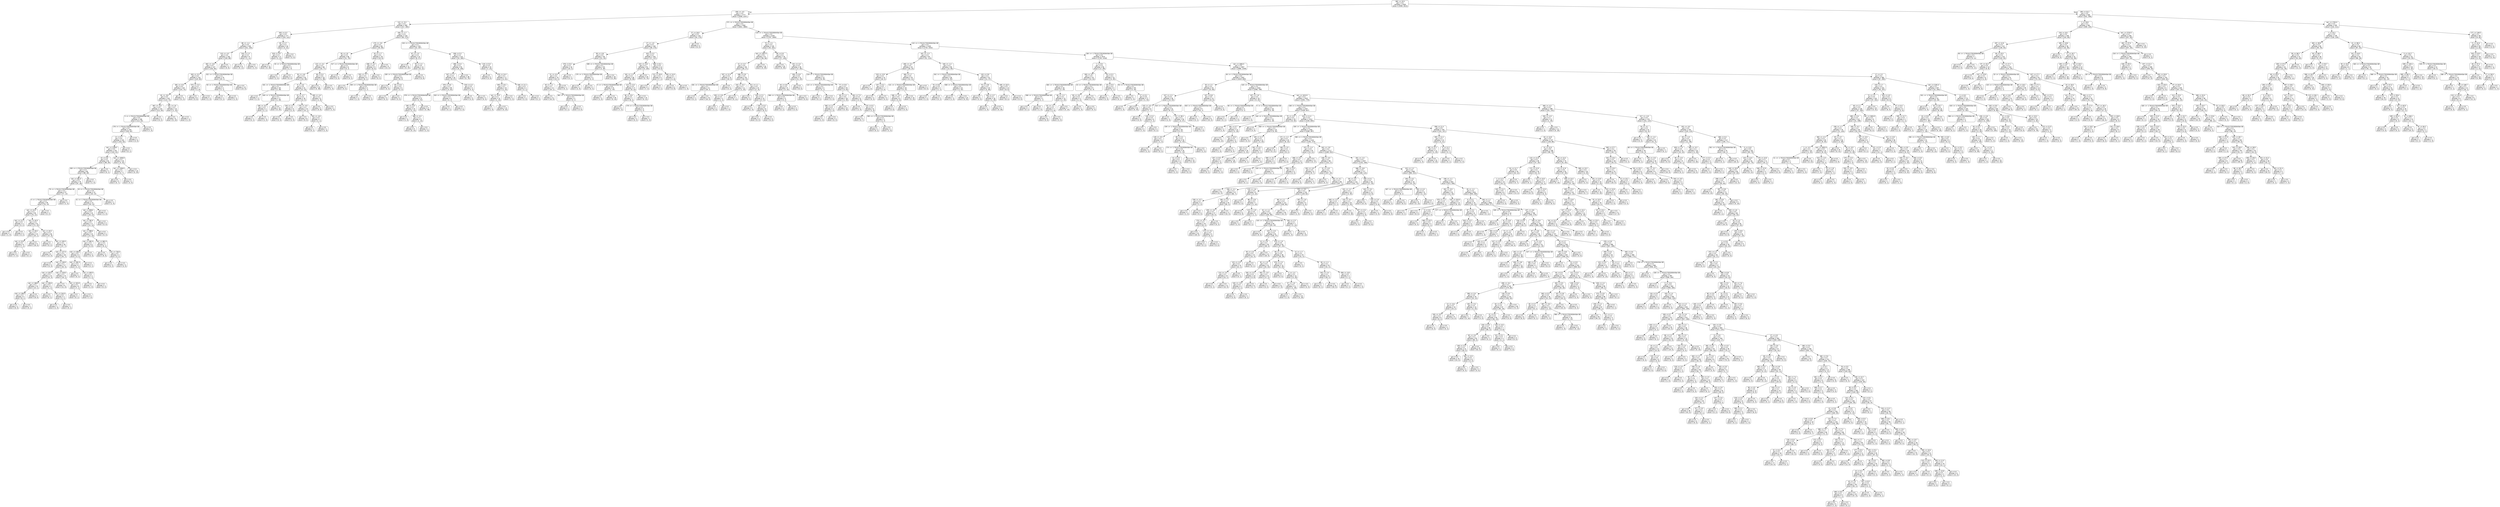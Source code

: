 digraph Tree {
node [shape=box, style="rounded", color="black", fontname=helvetica] ;
edge [fontname=helvetica] ;
0 [label="382 <= 15.5\ngini = 0.5\nsamples = 3346\nvalue = [2599, 2613]"] ;
1 [label="336 <= -4.5\ngini = 0.5\nsamples = 2777\nvalue = [2058, 2257]"] ;
0 -> 1 [labeldistance=2.5, labelangle=45, headlabel="True"] ;
2 [label="112 <= -5.2\ngini = 0.5\nsamples = 395\nvalue = [217, 394]"] ;
1 -> 2 ;
3 [label="303 <= 0.3\ngini = 0.5\nsamples = 177\nvalue = [154, 122]"] ;
2 -> 3 ;
4 [label="88 <= -1.4\ngini = 0.5\nsamples = 159\nvalue = [151, 100]"] ;
3 -> 4 ;
5 [label="110 <= -4.3\ngini = 0.5\nsamples = 150\nvalue = [150, 89]"] ;
4 -> 5 ;
6 [label="362 <= -4.8\ngini = 0.5\nsamples = 147\nvalue = [150, 83]"] ;
5 -> 6 ;
7 [label="303 <= -5.2\ngini = 0.5\nsamples = 132\nvalue = [125, 82]"] ;
6 -> 7 ;
8 [label="381 <= -5.5\ngini = 0.5\nsamples = 125\nvalue = [124, 74]"] ;
7 -> 8 ;
9 [label="81 <= -5.8\ngini = 0.5\nsamples = 120\nvalue = [113, 74]"] ;
8 -> 9 ;
10 [label="367 <= -5.9\ngini = 0.5\nsamples = 110\nvalue = [112, 64]"] ;
9 -> 10 ;
11 [label="3 <= -1.7014117331926443e+38\ngini = 0.5\nsamples = 108\nvalue = [112, 62]"] ;
10 -> 11 ;
12 [label="176 <= -1.7014117331926443e+38\ngini = 0.5\nsamples = 104\nvalue = [105, 62]"] ;
11 -> 12 ;
13 [label="12 <= 0.7\ngini = 0.5\nsamples = 102\nvalue = [102, 62]"] ;
12 -> 13 ;
14 [label="rain <= 1158.5\ngini = 0.5\nsamples = 101\nvalue = [102, 61]"] ;
13 -> 14 ;
15 [label="15 <= 0.8\ngini = 0.4\nsamples = 81\nvalue = [98, 29]"] ;
14 -> 15 ;
16 [label="355 <= -1.7014117331926443e+38\ngini = 0.3\nsamples = 80\nvalue = [98, 28]"] ;
15 -> 16 ;
17 [label="rain <= 381.5\ngini = 0.3\nsamples = 79\nvalue = [97, 28]"] ;
16 -> 17 ;
18 [label="79 <= -1.7014117331926443e+38\ngini = 0.3\nsamples = 57\nvalue = [77, 14]"] ;
17 -> 18 ;
19 [label="0 <= -1.7014117331926443e+38\ngini = 0.3\nsamples = 56\nvalue = [76, 14]"] ;
18 -> 19 ;
20 [label="rain <= 14.0\ngini = 0.2\nsamples = 55\nvalue = [76, 12]"] ;
19 -> 20 ;
21 [label="rain <= 11.5\ngini = 0.4\nsamples = 4\nvalue = [4, 2]"] ;
20 -> 21 ;
22 [label="gini = 0.0\nsamples = 1\nvalue = [1, 0]"] ;
21 -> 22 ;
23 [label="gini = 0.5\nsamples = 3\nvalue = [3, 2]"] ;
21 -> 23 ;
24 [label="rain <= 42.5\ngini = 0.2\nsamples = 51\nvalue = [72, 10]"] ;
20 -> 24 ;
25 [label="rain <= 26.0\ngini = 0.1\nsamples = 15\nvalue = [25, 1]"] ;
24 -> 25 ;
26 [label="rain <= 23.0\ngini = 0.2\nsamples = 6\nvalue = [7, 1]"] ;
25 -> 26 ;
27 [label="gini = 0.0\nsamples = 5\nvalue = [7, 0]"] ;
26 -> 27 ;
28 [label="gini = 0.0\nsamples = 1\nvalue = [0, 1]"] ;
26 -> 28 ;
29 [label="gini = 0.0\nsamples = 9\nvalue = [18, 0]"] ;
25 -> 29 ;
30 [label="rain <= 43.5\ngini = 0.3\nsamples = 36\nvalue = [47, 9]"] ;
24 -> 30 ;
31 [label="gini = 0.0\nsamples = 1\nvalue = [0, 2]"] ;
30 -> 31 ;
32 [label="rain <= 105.5\ngini = 0.2\nsamples = 35\nvalue = [47, 7]"] ;
30 -> 32 ;
33 [label="gini = 0.0\nsamples = 6\nvalue = [13, 0]"] ;
32 -> 33 ;
34 [label="rain <= 127.5\ngini = 0.3\nsamples = 29\nvalue = [34, 7]"] ;
32 -> 34 ;
35 [label="gini = 0.0\nsamples = 2\nvalue = [0, 3]"] ;
34 -> 35 ;
36 [label="rain <= 249.5\ngini = 0.2\nsamples = 27\nvalue = [34, 4]"] ;
34 -> 36 ;
37 [label="rain <= 225.0\ngini = 0.3\nsamples = 13\nvalue = [15, 3]"] ;
36 -> 37 ;
38 [label="rain <= 188.0\ngini = 0.1\nsamples = 10\nvalue = [14, 1]"] ;
37 -> 38 ;
39 [label="rain <= 158.0\ngini = 0.2\nsamples = 5\nvalue = [6, 1]"] ;
38 -> 39 ;
40 [label="gini = 0.0\nsamples = 4\nvalue = [6, 0]"] ;
39 -> 40 ;
41 [label="gini = 0.0\nsamples = 1\nvalue = [0, 1]"] ;
39 -> 41 ;
42 [label="gini = 0.0\nsamples = 5\nvalue = [8, 0]"] ;
38 -> 42 ;
43 [label="rain <= 236.0\ngini = 0.4\nsamples = 3\nvalue = [1, 2]"] ;
37 -> 43 ;
44 [label="gini = 0.0\nsamples = 1\nvalue = [0, 1]"] ;
43 -> 44 ;
45 [label="rain <= 244.0\ngini = 0.5\nsamples = 2\nvalue = [1, 1]"] ;
43 -> 45 ;
46 [label="gini = 0.0\nsamples = 1\nvalue = [1, 0]"] ;
45 -> 46 ;
47 [label="gini = 0.0\nsamples = 1\nvalue = [0, 1]"] ;
45 -> 47 ;
48 [label="rain <= 318.0\ngini = 0.1\nsamples = 14\nvalue = [19, 1]"] ;
36 -> 48 ;
49 [label="gini = 0.0\nsamples = 8\nvalue = [12, 0]"] ;
48 -> 49 ;
50 [label="rain <= 323.0\ngini = 0.2\nsamples = 6\nvalue = [7, 1]"] ;
48 -> 50 ;
51 [label="gini = 0.0\nsamples = 1\nvalue = [0, 1]"] ;
50 -> 51 ;
52 [label="gini = 0.0\nsamples = 5\nvalue = [7, 0]"] ;
50 -> 52 ;
53 [label="gini = 0.0\nsamples = 1\nvalue = [0, 2]"] ;
19 -> 53 ;
54 [label="gini = 0.0\nsamples = 1\nvalue = [1, 0]"] ;
18 -> 54 ;
55 [label="20 <= -1.7014117331926443e+38\ngini = 0.5\nsamples = 22\nvalue = [20, 14]"] ;
17 -> 55 ;
56 [label="31 <= -1.7014117331926443e+38\ngini = 0.5\nsamples = 21\nvalue = [19, 14]"] ;
55 -> 56 ;
57 [label="rain <= 838.0\ngini = 0.5\nsamples = 20\nvalue = [18, 14]"] ;
56 -> 57 ;
58 [label="rain <= 782.5\ngini = 0.5\nsamples = 17\nvalue = [13, 14]"] ;
57 -> 58 ;
59 [label="rain <= 588.0\ngini = 0.5\nsamples = 15\nvalue = [13, 10]"] ;
58 -> 59 ;
60 [label="rain <= 482.0\ngini = 0.4\nsamples = 8\nvalue = [4, 8]"] ;
59 -> 60 ;
61 [label="rain <= 436.0\ngini = 0.5\nsamples = 5\nvalue = [4, 5]"] ;
60 -> 61 ;
62 [label="rain <= 391.5\ngini = 0.3\nsamples = 3\nvalue = [1, 4]"] ;
61 -> 62 ;
63 [label="gini = 0.0\nsamples = 1\nvalue = [0, 2]"] ;
62 -> 63 ;
64 [label="rain <= 405.5\ngini = 0.4\nsamples = 2\nvalue = [1, 2]"] ;
62 -> 64 ;
65 [label="gini = 0.0\nsamples = 1\nvalue = [1, 0]"] ;
64 -> 65 ;
66 [label="gini = 0.0\nsamples = 1\nvalue = [0, 2]"] ;
64 -> 66 ;
67 [label="gini = 0.4\nsamples = 2\nvalue = [3, 1]"] ;
61 -> 67 ;
68 [label="gini = 0.0\nsamples = 3\nvalue = [0, 3]"] ;
60 -> 68 ;
69 [label="rain <= 681.5\ngini = 0.3\nsamples = 7\nvalue = [9, 2]"] ;
59 -> 69 ;
70 [label="gini = 0.0\nsamples = 3\nvalue = [6, 0]"] ;
69 -> 70 ;
71 [label="rain <= 726.0\ngini = 0.5\nsamples = 4\nvalue = [3, 2]"] ;
69 -> 71 ;
72 [label="gini = 0.0\nsamples = 2\nvalue = [0, 2]"] ;
71 -> 72 ;
73 [label="gini = 0.0\nsamples = 2\nvalue = [3, 0]"] ;
71 -> 73 ;
74 [label="gini = 0.0\nsamples = 2\nvalue = [0, 4]"] ;
58 -> 74 ;
75 [label="gini = 0.0\nsamples = 3\nvalue = [5, 0]"] ;
57 -> 75 ;
76 [label="gini = 0.0\nsamples = 1\nvalue = [1, 0]"] ;
56 -> 76 ;
77 [label="gini = 0.0\nsamples = 1\nvalue = [1, 0]"] ;
55 -> 77 ;
78 [label="gini = 0.0\nsamples = 1\nvalue = [1, 0]"] ;
16 -> 78 ;
79 [label="gini = 0.0\nsamples = 1\nvalue = [0, 1]"] ;
15 -> 79 ;
80 [label="rain <= 1559.5\ngini = 0.2\nsamples = 20\nvalue = [4, 32]"] ;
14 -> 80 ;
81 [label="rain <= 1336.0\ngini = 0.5\nsamples = 7\nvalue = [4, 7]"] ;
80 -> 81 ;
82 [label="gini = 0.0\nsamples = 5\nvalue = [0, 7]"] ;
81 -> 82 ;
83 [label="gini = 0.0\nsamples = 2\nvalue = [4, 0]"] ;
81 -> 83 ;
84 [label="gini = 0.0\nsamples = 13\nvalue = [0, 25]"] ;
80 -> 84 ;
85 [label="gini = 0.0\nsamples = 1\nvalue = [0, 1]"] ;
13 -> 85 ;
86 [label="gini = 0.0\nsamples = 2\nvalue = [3, 0]"] ;
12 -> 86 ;
87 [label="gini = 0.0\nsamples = 4\nvalue = [7, 0]"] ;
11 -> 87 ;
88 [label="gini = 0.0\nsamples = 2\nvalue = [0, 2]"] ;
10 -> 88 ;
89 [label="261 <= 1.8\ngini = 0.2\nsamples = 10\nvalue = [1, 10]"] ;
9 -> 89 ;
90 [label="gini = 0.0\nsamples = 9\nvalue = [0, 10]"] ;
89 -> 90 ;
91 [label="gini = 0.0\nsamples = 1\nvalue = [1, 0]"] ;
89 -> 91 ;
92 [label="gini = 0.0\nsamples = 5\nvalue = [11, 0]"] ;
8 -> 92 ;
93 [label="374 <= -3.2\ngini = 0.2\nsamples = 7\nvalue = [1, 8]"] ;
7 -> 93 ;
94 [label="gini = 0.0\nsamples = 6\nvalue = [0, 8]"] ;
93 -> 94 ;
95 [label="gini = 0.0\nsamples = 1\nvalue = [1, 0]"] ;
93 -> 95 ;
96 [label="321 <= -1.7014117331926443e+38\ngini = 0.1\nsamples = 15\nvalue = [25, 1]"] ;
6 -> 96 ;
97 [label="53 <= -1.7014117331926443e+38\ngini = 0.5\nsamples = 2\nvalue = [1, 1]"] ;
96 -> 97 ;
98 [label="gini = 0.0\nsamples = 1\nvalue = [0, 1]"] ;
97 -> 98 ;
99 [label="gini = 0.0\nsamples = 1\nvalue = [1, 0]"] ;
97 -> 99 ;
100 [label="gini = 0.0\nsamples = 13\nvalue = [24, 0]"] ;
96 -> 100 ;
101 [label="gini = 0.0\nsamples = 3\nvalue = [0, 6]"] ;
5 -> 101 ;
102 [label="244 <= 1.3\ngini = 0.2\nsamples = 9\nvalue = [1, 11]"] ;
4 -> 102 ;
103 [label="gini = 0.0\nsamples = 8\nvalue = [0, 11]"] ;
102 -> 103 ;
104 [label="gini = 0.0\nsamples = 1\nvalue = [1, 0]"] ;
102 -> 104 ;
105 [label="82 <= 4.7\ngini = 0.2\nsamples = 18\nvalue = [3, 22]"] ;
3 -> 105 ;
106 [label="319 <= 3.9\ngini = 0.1\nsamples = 17\nvalue = [1, 22]"] ;
105 -> 106 ;
107 [label="gini = 0.0\nsamples = 13\nvalue = [0, 18]"] ;
106 -> 107 ;
108 [label="25 <= -1.7014117331926443e+38\ngini = 0.3\nsamples = 4\nvalue = [1, 4]"] ;
106 -> 108 ;
109 [label="gini = 0.0\nsamples = 1\nvalue = [1, 0]"] ;
108 -> 109 ;
110 [label="gini = 0.0\nsamples = 3\nvalue = [0, 4]"] ;
108 -> 110 ;
111 [label="gini = 0.0\nsamples = 1\nvalue = [2, 0]"] ;
105 -> 111 ;
112 [label="194 <= -1.7\ngini = 0.3\nsamples = 218\nvalue = [63, 272]"] ;
2 -> 112 ;
113 [label="175 <= -3.9\ngini = 0.4\nsamples = 84\nvalue = [40, 85]"] ;
112 -> 113 ;
114 [label="50 <= 1.8\ngini = 0.3\nsamples = 66\nvalue = [21, 79]"] ;
113 -> 114 ;
115 [label="122 <= -4.4\ngini = 0.3\nsamples = 60\nvalue = [16, 77]"] ;
114 -> 115 ;
116 [label="94 <= -4.8\ngini = 0.4\nsamples = 40\nvalue = [15, 39]"] ;
115 -> 116 ;
117 [label="191 <= -1.7014117331926443e+38\ngini = 0.1\nsamples = 18\nvalue = [2, 26]"] ;
116 -> 117 ;
118 [label="gini = 0.0\nsamples = 1\nvalue = [1, 0]"] ;
117 -> 118 ;
119 [label="330 <= -1.7014117331926443e+38\ngini = 0.1\nsamples = 17\nvalue = [1, 26]"] ;
117 -> 119 ;
120 [label="185 <= -5.0\ngini = 0.5\nsamples = 2\nvalue = [1, 1]"] ;
119 -> 120 ;
121 [label="gini = 0.0\nsamples = 1\nvalue = [0, 1]"] ;
120 -> 121 ;
122 [label="gini = 0.0\nsamples = 1\nvalue = [1, 0]"] ;
120 -> 122 ;
123 [label="gini = 0.0\nsamples = 15\nvalue = [0, 25]"] ;
119 -> 123 ;
124 [label="9 <= -4.5\ngini = 0.5\nsamples = 22\nvalue = [13, 13]"] ;
116 -> 124 ;
125 [label="15 <= -4.7\ngini = 0.4\nsamples = 16\nvalue = [12, 5]"] ;
124 -> 125 ;
126 [label="240 <= -4.7\ngini = 0.4\nsamples = 6\nvalue = [2, 4]"] ;
125 -> 126 ;
127 [label="gini = 0.0\nsamples = 4\nvalue = [0, 4]"] ;
126 -> 127 ;
128 [label="gini = 0.0\nsamples = 2\nvalue = [2, 0]"] ;
126 -> 128 ;
129 [label="276 <= -4.5\ngini = 0.2\nsamples = 10\nvalue = [10, 1]"] ;
125 -> 129 ;
130 [label="gini = 0.0\nsamples = 8\nvalue = [9, 0]"] ;
129 -> 130 ;
131 [label="344 <= -4.6\ngini = 0.5\nsamples = 2\nvalue = [1, 1]"] ;
129 -> 131 ;
132 [label="gini = 0.0\nsamples = 1\nvalue = [0, 1]"] ;
131 -> 132 ;
133 [label="gini = 0.0\nsamples = 1\nvalue = [1, 0]"] ;
131 -> 133 ;
134 [label="189 <= -4.4\ngini = 0.2\nsamples = 6\nvalue = [1, 8]"] ;
124 -> 134 ;
135 [label="gini = 0.0\nsamples = 5\nvalue = [0, 8]"] ;
134 -> 135 ;
136 [label="gini = 0.0\nsamples = 1\nvalue = [1, 0]"] ;
134 -> 136 ;
137 [label="38 <= 0.4\ngini = 0.0\nsamples = 20\nvalue = [1, 38]"] ;
115 -> 137 ;
138 [label="gini = 0.0\nsamples = 19\nvalue = [0, 38]"] ;
137 -> 138 ;
139 [label="gini = 0.0\nsamples = 1\nvalue = [1, 0]"] ;
137 -> 139 ;
140 [label="317 <= -1.7014117331926443e+38\ngini = 0.4\nsamples = 6\nvalue = [5, 2]"] ;
114 -> 140 ;
141 [label="gini = 0.0\nsamples = 4\nvalue = [5, 0]"] ;
140 -> 141 ;
142 [label="gini = 0.0\nsamples = 2\nvalue = [0, 2]"] ;
140 -> 142 ;
143 [label="20 <= -1.7\ngini = 0.4\nsamples = 18\nvalue = [19, 6]"] ;
113 -> 143 ;
144 [label="268 <= -4.2\ngini = 0.5\nsamples = 9\nvalue = [6, 6]"] ;
143 -> 144 ;
145 [label="153 <= -2.7\ngini = 0.2\nsamples = 5\nvalue = [6, 1]"] ;
144 -> 145 ;
146 [label="gini = 0.0\nsamples = 3\nvalue = [5, 0]"] ;
145 -> 146 ;
147 [label="355 <= -1.7014117331926443e+38\ngini = 0.5\nsamples = 2\nvalue = [1, 1]"] ;
145 -> 147 ;
148 [label="gini = 0.0\nsamples = 1\nvalue = [1, 0]"] ;
147 -> 148 ;
149 [label="gini = 0.0\nsamples = 1\nvalue = [0, 1]"] ;
147 -> 149 ;
150 [label="gini = 0.0\nsamples = 4\nvalue = [0, 5]"] ;
144 -> 150 ;
151 [label="gini = 0.0\nsamples = 9\nvalue = [13, 0]"] ;
143 -> 151 ;
152 [label="233 <= -1.7014117331926443e+38\ngini = 0.2\nsamples = 134\nvalue = [23, 187]"] ;
112 -> 152 ;
153 [label="67 <= -1.0\ngini = 0.4\nsamples = 24\nvalue = [8, 27]"] ;
152 -> 153 ;
154 [label="gini = 0.0\nsamples = 11\nvalue = [0, 15]"] ;
153 -> 154 ;
155 [label="59 <= 1.3\ngini = 0.5\nsamples = 13\nvalue = [8, 12]"] ;
153 -> 155 ;
156 [label="205 <= -1.7014117331926443e+38\ngini = 0.4\nsamples = 8\nvalue = [8, 3]"] ;
155 -> 156 ;
157 [label="gini = 0.0\nsamples = 3\nvalue = [5, 0]"] ;
156 -> 157 ;
158 [label="49 <= 0.5\ngini = 0.5\nsamples = 5\nvalue = [3, 3]"] ;
156 -> 158 ;
159 [label="gini = 0.0\nsamples = 3\nvalue = [0, 3]"] ;
158 -> 159 ;
160 [label="gini = 0.0\nsamples = 2\nvalue = [3, 0]"] ;
158 -> 160 ;
161 [label="gini = 0.0\nsamples = 5\nvalue = [0, 9]"] ;
155 -> 161 ;
162 [label="208 <= 5.2\ngini = 0.2\nsamples = 110\nvalue = [15, 160]"] ;
152 -> 162 ;
163 [label="288 <= 0.2\ngini = 0.1\nsamples = 91\nvalue = [8, 136]"] ;
162 -> 163 ;
164 [label="347 <= 1.1\ngini = 0.2\nsamples = 43\nvalue = [8, 57]"] ;
163 -> 164 ;
165 [label="379 <= 0.6\ngini = 0.1\nsamples = 39\nvalue = [4, 53]"] ;
164 -> 165 ;
166 [label="379 <= -1.7014117331926443e+38\ngini = 0.1\nsamples = 37\nvalue = [2, 52]"] ;
165 -> 166 ;
167 [label="195 <= -0.9\ngini = 0.2\nsamples = 10\nvalue = [2, 14]"] ;
166 -> 167 ;
168 [label="gini = 0.0\nsamples = 1\nvalue = [1, 0]"] ;
167 -> 168 ;
169 [label="388 <= -0.2\ngini = 0.1\nsamples = 9\nvalue = [1, 14]"] ;
167 -> 169 ;
170 [label="gini = 0.0\nsamples = 8\nvalue = [0, 14]"] ;
169 -> 170 ;
171 [label="gini = 0.0\nsamples = 1\nvalue = [1, 0]"] ;
169 -> 171 ;
172 [label="gini = 0.0\nsamples = 27\nvalue = [0, 38]"] ;
166 -> 172 ;
173 [label="333 <= -1.7014117331926443e+38\ngini = 0.4\nsamples = 2\nvalue = [2, 1]"] ;
165 -> 173 ;
174 [label="gini = 0.0\nsamples = 1\nvalue = [0, 1]"] ;
173 -> 174 ;
175 [label="gini = 0.0\nsamples = 1\nvalue = [2, 0]"] ;
173 -> 175 ;
176 [label="319 <= 2.3\ngini = 0.5\nsamples = 4\nvalue = [4, 4]"] ;
164 -> 176 ;
177 [label="gini = 0.0\nsamples = 2\nvalue = [4, 0]"] ;
176 -> 177 ;
178 [label="gini = 0.0\nsamples = 2\nvalue = [0, 4]"] ;
176 -> 178 ;
179 [label="gini = 0.0\nsamples = 48\nvalue = [0, 79]"] ;
163 -> 179 ;
180 [label="119 <= 5.0\ngini = 0.3\nsamples = 19\nvalue = [7, 24]"] ;
162 -> 180 ;
181 [label="gini = 0.0\nsamples = 2\nvalue = [3, 0]"] ;
180 -> 181 ;
182 [label="376 <= 14.4\ngini = 0.2\nsamples = 17\nvalue = [4, 24]"] ;
180 -> 182 ;
183 [label="355 <= 10.1\ngini = 0.1\nsamples = 15\nvalue = [2, 23]"] ;
182 -> 183 ;
184 [label="rain <= 70.5\ngini = 0.1\nsamples = 14\nvalue = [1, 23]"] ;
183 -> 184 ;
185 [label="gini = 0.0\nsamples = 1\nvalue = [1, 0]"] ;
184 -> 185 ;
186 [label="gini = 0.0\nsamples = 13\nvalue = [0, 23]"] ;
184 -> 186 ;
187 [label="gini = 0.0\nsamples = 1\nvalue = [1, 0]"] ;
183 -> 187 ;
188 [label="166 <= 11.1\ngini = 0.4\nsamples = 2\nvalue = [2, 1]"] ;
182 -> 188 ;
189 [label="gini = 0.0\nsamples = 1\nvalue = [2, 0]"] ;
188 -> 189 ;
190 [label="gini = 0.0\nsamples = 1\nvalue = [0, 1]"] ;
188 -> 190 ;
191 [label="271 <= -1.7014117331926443e+38\ngini = 0.5\nsamples = 2382\nvalue = [1841, 1863]"] ;
1 -> 191 ;
192 [label="27 <= 16.6\ngini = 0.3\nsamples = 142\nvalue = [44, 170]"] ;
191 -> 192 ;
193 [label="27 <= -1.9\ngini = 0.3\nsamples = 139\nvalue = [38, 170]"] ;
192 -> 193 ;
194 [label="59 <= -0.6\ngini = 0.5\nsamples = 36\nvalue = [21, 33]"] ;
193 -> 194 ;
195 [label="376 <= 9.3\ngini = 0.2\nsamples = 16\nvalue = [19, 3]"] ;
194 -> 195 ;
196 [label="21 <= -0.4\ngini = 0.2\nsamples = 15\nvalue = [19, 2]"] ;
195 -> 196 ;
197 [label="40 <= -1.2\ngini = 0.1\nsamples = 14\nvalue = [19, 1]"] ;
196 -> 197 ;
198 [label="gini = 0.0\nsamples = 11\nvalue = [16, 0]"] ;
197 -> 198 ;
199 [label="381 <= -1.7014117331926443e+38\ngini = 0.4\nsamples = 3\nvalue = [3, 1]"] ;
197 -> 199 ;
200 [label="gini = 0.0\nsamples = 1\nvalue = [0, 1]"] ;
199 -> 200 ;
201 [label="gini = 0.0\nsamples = 2\nvalue = [3, 0]"] ;
199 -> 201 ;
202 [label="gini = 0.0\nsamples = 1\nvalue = [0, 1]"] ;
196 -> 202 ;
203 [label="gini = 0.0\nsamples = 1\nvalue = [0, 1]"] ;
195 -> 203 ;
204 [label="399 <= -1.7014117331926443e+38\ngini = 0.1\nsamples = 20\nvalue = [2, 30]"] ;
194 -> 204 ;
205 [label="175 <= -1.7014117331926443e+38\ngini = 0.4\nsamples = 4\nvalue = [2, 4]"] ;
204 -> 205 ;
206 [label="gini = 0.0\nsamples = 1\nvalue = [2, 0]"] ;
205 -> 206 ;
207 [label="gini = 0.0\nsamples = 3\nvalue = [0, 4]"] ;
205 -> 207 ;
208 [label="gini = 0.0\nsamples = 16\nvalue = [0, 26]"] ;
204 -> 208 ;
209 [label="323 <= 4.2\ngini = 0.2\nsamples = 103\nvalue = [17, 137]"] ;
193 -> 209 ;
210 [label="222 <= -0.6\ngini = 0.1\nsamples = 91\nvalue = [9, 128]"] ;
209 -> 210 ;
211 [label="161 <= -1.4\ngini = 0.2\nsamples = 48\nvalue = [9, 58]"] ;
210 -> 211 ;
212 [label="0 <= -1.7014117331926443e+38\ngini = 0.0\nsamples = 31\nvalue = [1, 44]"] ;
211 -> 212 ;
213 [label="gini = 0.0\nsamples = 1\nvalue = [1, 0]"] ;
212 -> 213 ;
214 [label="gini = 0.0\nsamples = 30\nvalue = [0, 44]"] ;
212 -> 214 ;
215 [label="113 <= -0.3\ngini = 0.5\nsamples = 17\nvalue = [8, 14]"] ;
211 -> 215 ;
216 [label="38 <= -0.6\ngini = 0.3\nsamples = 7\nvalue = [8, 2]"] ;
215 -> 216 ;
217 [label="gini = 0.0\nsamples = 4\nvalue = [7, 0]"] ;
216 -> 217 ;
218 [label="179 <= -1.7014117331926443e+38\ngini = 0.4\nsamples = 3\nvalue = [1, 2]"] ;
216 -> 218 ;
219 [label="gini = 0.0\nsamples = 2\nvalue = [0, 2]"] ;
218 -> 219 ;
220 [label="gini = 0.0\nsamples = 1\nvalue = [1, 0]"] ;
218 -> 220 ;
221 [label="gini = 0.0\nsamples = 10\nvalue = [0, 12]"] ;
215 -> 221 ;
222 [label="gini = 0.0\nsamples = 43\nvalue = [0, 70]"] ;
210 -> 222 ;
223 [label="368 <= 8.1\ngini = 0.5\nsamples = 12\nvalue = [8, 9]"] ;
209 -> 223 ;
224 [label="112 <= 10.6\ngini = 0.2\nsamples = 5\nvalue = [7, 1]"] ;
223 -> 224 ;
225 [label="gini = 0.0\nsamples = 4\nvalue = [7, 0]"] ;
224 -> 225 ;
226 [label="gini = 0.0\nsamples = 1\nvalue = [0, 1]"] ;
224 -> 226 ;
227 [label="349 <= 14.0\ngini = 0.2\nsamples = 7\nvalue = [1, 8]"] ;
223 -> 227 ;
228 [label="gini = 0.0\nsamples = 6\nvalue = [0, 8]"] ;
227 -> 228 ;
229 [label="gini = 0.0\nsamples = 1\nvalue = [1, 0]"] ;
227 -> 229 ;
230 [label="gini = 0.0\nsamples = 3\nvalue = [6, 0]"] ;
192 -> 230 ;
231 [label="119 <= -1.7014117331926443e+38\ngini = 0.5\nsamples = 2240\nvalue = [1797, 1693]"] ;
191 -> 231 ;
232 [label="75 <= -4.1\ngini = 0.4\nsamples = 135\nvalue = [53, 161]"] ;
231 -> 232 ;
233 [label="rain <= 1307.0\ngini = 0.5\nsamples = 57\nvalue = [36, 56]"] ;
232 -> 233 ;
234 [label="21 <= -0.7\ngini = 0.5\nsamples = 39\nvalue = [36, 27]"] ;
233 -> 234 ;
235 [label="257 <= 11.0\ngini = 0.2\nsamples = 13\nvalue = [18, 3]"] ;
234 -> 235 ;
236 [label="291 <= -1.7014117331926443e+38\ngini = 0.1\nsamples = 11\nvalue = [18, 1]"] ;
235 -> 236 ;
237 [label="gini = 0.0\nsamples = 1\nvalue = [0, 1]"] ;
236 -> 237 ;
238 [label="gini = 0.0\nsamples = 10\nvalue = [18, 0]"] ;
236 -> 238 ;
239 [label="gini = 0.0\nsamples = 2\nvalue = [0, 2]"] ;
235 -> 239 ;
240 [label="288 <= 0.9\ngini = 0.5\nsamples = 26\nvalue = [18, 24]"] ;
234 -> 240 ;
241 [label="232 <= -0.4\ngini = 0.1\nsamples = 11\nvalue = [1, 15]"] ;
240 -> 241 ;
242 [label="354 <= -0.9\ngini = 0.3\nsamples = 4\nvalue = [1, 4]"] ;
241 -> 242 ;
243 [label="gini = 0.0\nsamples = 3\nvalue = [0, 4]"] ;
242 -> 243 ;
244 [label="gini = 0.0\nsamples = 1\nvalue = [1, 0]"] ;
242 -> 244 ;
245 [label="gini = 0.0\nsamples = 7\nvalue = [0, 11]"] ;
241 -> 245 ;
246 [label="311 <= 1.1\ngini = 0.5\nsamples = 15\nvalue = [17, 9]"] ;
240 -> 246 ;
247 [label="gini = 0.0\nsamples = 2\nvalue = [0, 4]"] ;
246 -> 247 ;
248 [label="253 <= 3.1\ngini = 0.4\nsamples = 13\nvalue = [17, 5]"] ;
246 -> 248 ;
249 [label="gini = 0.0\nsamples = 5\nvalue = [11, 0]"] ;
248 -> 249 ;
250 [label="140 <= 5.2\ngini = 0.5\nsamples = 8\nvalue = [6, 5]"] ;
248 -> 250 ;
251 [label="gini = 0.0\nsamples = 4\nvalue = [0, 5]"] ;
250 -> 251 ;
252 [label="gini = 0.0\nsamples = 4\nvalue = [6, 0]"] ;
250 -> 252 ;
253 [label="gini = 0.0\nsamples = 18\nvalue = [0, 29]"] ;
233 -> 253 ;
254 [label="80 <= 0.0\ngini = 0.2\nsamples = 78\nvalue = [17, 105]"] ;
232 -> 254 ;
255 [label="gini = 0.0\nsamples = 29\nvalue = [0, 40]"] ;
254 -> 255 ;
256 [label="101 <= 1.6\ngini = 0.3\nsamples = 49\nvalue = [17, 65]"] ;
254 -> 256 ;
257 [label="256 <= 0.9\ngini = 0.5\nsamples = 12\nvalue = [11, 10]"] ;
256 -> 257 ;
258 [label="44 <= 0.8\ngini = 0.4\nsamples = 9\nvalue = [3, 10]"] ;
257 -> 258 ;
259 [label="288 <= -1.7014117331926443e+38\ngini = 0.5\nsamples = 5\nvalue = [3, 2]"] ;
258 -> 259 ;
260 [label="gini = 0.0\nsamples = 2\nvalue = [0, 2]"] ;
259 -> 260 ;
261 [label="gini = 0.0\nsamples = 3\nvalue = [3, 0]"] ;
259 -> 261 ;
262 [label="gini = 0.0\nsamples = 4\nvalue = [0, 8]"] ;
258 -> 262 ;
263 [label="gini = 0.0\nsamples = 3\nvalue = [8, 0]"] ;
257 -> 263 ;
264 [label="219 <= -1.7014117331926443e+38\ngini = 0.2\nsamples = 37\nvalue = [6, 55]"] ;
256 -> 264 ;
265 [label="110 <= -1.7014117331926443e+38\ngini = 0.4\nsamples = 3\nvalue = [2, 1]"] ;
264 -> 265 ;
266 [label="gini = 0.0\nsamples = 1\nvalue = [0, 1]"] ;
265 -> 266 ;
267 [label="gini = 0.0\nsamples = 2\nvalue = [2, 0]"] ;
265 -> 267 ;
268 [label="77 <= 5.9\ngini = 0.1\nsamples = 34\nvalue = [4, 54]"] ;
264 -> 268 ;
269 [label="48 <= 1.4\ngini = 0.0\nsamples = 26\nvalue = [1, 45]"] ;
268 -> 269 ;
270 [label="382 <= 1.4\ngini = 0.4\nsamples = 3\nvalue = [1, 3]"] ;
269 -> 270 ;
271 [label="gini = 0.0\nsamples = 1\nvalue = [1, 0]"] ;
270 -> 271 ;
272 [label="gini = 0.0\nsamples = 2\nvalue = [0, 3]"] ;
270 -> 272 ;
273 [label="gini = 0.0\nsamples = 23\nvalue = [0, 42]"] ;
269 -> 273 ;
274 [label="264 <= 7.0\ngini = 0.4\nsamples = 8\nvalue = [3, 9]"] ;
268 -> 274 ;
275 [label="gini = 0.0\nsamples = 2\nvalue = [2, 0]"] ;
274 -> 275 ;
276 [label="115 <= 9.1\ngini = 0.2\nsamples = 6\nvalue = [1, 9]"] ;
274 -> 276 ;
277 [label="gini = 0.0\nsamples = 4\nvalue = [0, 7]"] ;
276 -> 277 ;
278 [label="395 <= -1.7014117331926443e+38\ngini = 0.4\nsamples = 2\nvalue = [1, 2]"] ;
276 -> 278 ;
279 [label="gini = 0.0\nsamples = 1\nvalue = [0, 2]"] ;
278 -> 279 ;
280 [label="gini = 0.0\nsamples = 1\nvalue = [1, 0]"] ;
278 -> 280 ;
281 [label="122 <= -1.7014117331926443e+38\ngini = 0.5\nsamples = 2105\nvalue = [1744, 1532]"] ;
231 -> 281 ;
282 [label="167 <= -1.3\ngini = 0.4\nsamples = 92\nvalue = [41, 114]"] ;
281 -> 282 ;
283 [label="280 <= -3.4\ngini = 0.5\nsamples = 34\nvalue = [28, 24]"] ;
282 -> 283 ;
284 [label="219 <= -0.9\ngini = 0.3\nsamples = 14\nvalue = [16, 3]"] ;
283 -> 284 ;
285 [label="gini = 0.0\nsamples = 7\nvalue = [12, 0]"] ;
284 -> 285 ;
286 [label="237 <= 0.2\ngini = 0.5\nsamples = 7\nvalue = [4, 3]"] ;
284 -> 286 ;
287 [label="gini = 0.0\nsamples = 3\nvalue = [0, 3]"] ;
286 -> 287 ;
288 [label="gini = 0.0\nsamples = 4\nvalue = [4, 0]"] ;
286 -> 288 ;
289 [label="365 <= 1.7\ngini = 0.5\nsamples = 20\nvalue = [12, 21]"] ;
283 -> 289 ;
290 [label="131 <= -1.7014117331926443e+38\ngini = 0.3\nsamples = 16\nvalue = [4, 21]"] ;
289 -> 290 ;
291 [label="186 <= -2.4\ngini = 0.5\nsamples = 6\nvalue = [4, 6]"] ;
290 -> 291 ;
292 [label="gini = 0.0\nsamples = 4\nvalue = [0, 6]"] ;
291 -> 292 ;
293 [label="gini = 0.0\nsamples = 2\nvalue = [4, 0]"] ;
291 -> 293 ;
294 [label="gini = 0.0\nsamples = 10\nvalue = [0, 15]"] ;
290 -> 294 ;
295 [label="gini = 0.0\nsamples = 4\nvalue = [8, 0]"] ;
289 -> 295 ;
296 [label="160 <= -1.2\ngini = 0.2\nsamples = 58\nvalue = [13, 90]"] ;
282 -> 296 ;
297 [label="341 <= -1.7014117331926443e+38\ngini = 0.1\nsamples = 26\nvalue = [2, 53]"] ;
296 -> 297 ;
298 [label="70 <= 8.5\ngini = 0.5\nsamples = 2\nvalue = [1, 1]"] ;
297 -> 298 ;
299 [label="gini = 0.0\nsamples = 1\nvalue = [1, 0]"] ;
298 -> 299 ;
300 [label="gini = 0.0\nsamples = 1\nvalue = [0, 1]"] ;
298 -> 300 ;
301 [label="358 <= -1.7014117331926443e+38\ngini = 0.0\nsamples = 24\nvalue = [1, 52]"] ;
297 -> 301 ;
302 [label="gini = 0.0\nsamples = 1\nvalue = [1, 0]"] ;
301 -> 302 ;
303 [label="gini = 0.0\nsamples = 23\nvalue = [0, 52]"] ;
301 -> 303 ;
304 [label="120 <= 0.8\ngini = 0.4\nsamples = 32\nvalue = [11, 37]"] ;
296 -> 304 ;
305 [label="70 <= -0.8\ngini = 0.2\nsamples = 19\nvalue = [3, 28]"] ;
304 -> 305 ;
306 [label="gini = 0.0\nsamples = 1\nvalue = [2, 0]"] ;
305 -> 306 ;
307 [label="246 <= -0.7\ngini = 0.1\nsamples = 18\nvalue = [1, 28]"] ;
305 -> 307 ;
308 [label="gini = 0.0\nsamples = 1\nvalue = [1, 0]"] ;
307 -> 308 ;
309 [label="gini = 0.0\nsamples = 17\nvalue = [0, 28]"] ;
307 -> 309 ;
310 [label="185 <= 10.5\ngini = 0.5\nsamples = 13\nvalue = [8, 9]"] ;
304 -> 310 ;
311 [label="gini = 0.0\nsamples = 7\nvalue = [8, 0]"] ;
310 -> 311 ;
312 [label="gini = 0.0\nsamples = 6\nvalue = [0, 9]"] ;
310 -> 312 ;
313 [label="184 <= -1.7014117331926443e+38\ngini = 0.5\nsamples = 2013\nvalue = [1703, 1418]"] ;
281 -> 313 ;
314 [label="1 <= 0.9\ngini = 0.3\nsamples = 56\nvalue = [17, 69]"] ;
313 -> 314 ;
315 [label="283 <= -0.1\ngini = 0.5\nsamples = 25\nvalue = [13, 24]"] ;
314 -> 315 ;
316 [label="284 <= -1.7014117331926443e+38\ngini = 0.2\nsamples = 16\nvalue = [2, 20]"] ;
315 -> 316 ;
317 [label="358 <= -1.7014117331926443e+38\ngini = 0.5\nsamples = 2\nvalue = [1, 1]"] ;
316 -> 317 ;
318 [label="gini = 0.0\nsamples = 1\nvalue = [0, 1]"] ;
317 -> 318 ;
319 [label="gini = 0.0\nsamples = 1\nvalue = [1, 0]"] ;
317 -> 319 ;
320 [label="66 <= -1.2\ngini = 0.1\nsamples = 14\nvalue = [1, 19]"] ;
316 -> 320 ;
321 [label="62 <= -1.2\ngini = 0.2\nsamples = 7\nvalue = [1, 6]"] ;
320 -> 321 ;
322 [label="gini = 0.0\nsamples = 6\nvalue = [0, 6]"] ;
321 -> 322 ;
323 [label="gini = 0.0\nsamples = 1\nvalue = [1, 0]"] ;
321 -> 323 ;
324 [label="gini = 0.0\nsamples = 7\nvalue = [0, 13]"] ;
320 -> 324 ;
325 [label="23 <= -1.7014117331926443e+38\ngini = 0.4\nsamples = 9\nvalue = [11, 4]"] ;
315 -> 325 ;
326 [label="59 <= -0.0\ngini = 0.3\nsamples = 4\nvalue = [1, 4]"] ;
325 -> 326 ;
327 [label="gini = 0.0\nsamples = 1\nvalue = [1, 0]"] ;
326 -> 327 ;
328 [label="gini = 0.0\nsamples = 3\nvalue = [0, 4]"] ;
326 -> 328 ;
329 [label="gini = 0.0\nsamples = 5\nvalue = [10, 0]"] ;
325 -> 329 ;
330 [label="54 <= 0.1\ngini = 0.1\nsamples = 31\nvalue = [4, 45]"] ;
314 -> 330 ;
331 [label="29 <= 9.3\ngini = 0.4\nsamples = 3\nvalue = [2, 1]"] ;
330 -> 331 ;
332 [label="gini = 0.0\nsamples = 2\nvalue = [2, 0]"] ;
331 -> 332 ;
333 [label="gini = 0.0\nsamples = 1\nvalue = [0, 1]"] ;
331 -> 333 ;
334 [label="94 <= -1.7014117331926443e+38\ngini = 0.1\nsamples = 28\nvalue = [2, 44]"] ;
330 -> 334 ;
335 [label="gini = 0.0\nsamples = 1\nvalue = [1, 0]"] ;
334 -> 335 ;
336 [label="17 <= 0.1\ngini = 0.0\nsamples = 27\nvalue = [1, 44]"] ;
334 -> 336 ;
337 [label="gini = 0.0\nsamples = 1\nvalue = [1, 0]"] ;
336 -> 337 ;
338 [label="gini = 0.0\nsamples = 26\nvalue = [0, 44]"] ;
336 -> 338 ;
339 [label="rain <= 1694.5\ngini = 0.5\nsamples = 1957\nvalue = [1686, 1349]"] ;
313 -> 339 ;
340 [label="94 <= -1.7014117331926443e+38\ngini = 0.5\nsamples = 1597\nvalue = [1619, 859]"] ;
339 -> 340 ;
341 [label="30 <= 1.3\ngini = 0.4\nsamples = 53\nvalue = [23, 60]"] ;
340 -> 341 ;
342 [label="227 <= -2.1\ngini = 0.3\nsamples = 39\nvalue = [13, 54]"] ;
341 -> 342 ;
343 [label="143 <= -4.0\ngini = 0.5\nsamples = 8\nvalue = [7, 7]"] ;
342 -> 343 ;
344 [label="gini = 0.0\nsamples = 2\nvalue = [0, 5]"] ;
343 -> 344 ;
345 [label="149 <= 0.2\ngini = 0.3\nsamples = 6\nvalue = [7, 2]"] ;
343 -> 345 ;
346 [label="gini = 0.0\nsamples = 4\nvalue = [7, 0]"] ;
345 -> 346 ;
347 [label="gini = 0.0\nsamples = 2\nvalue = [0, 2]"] ;
345 -> 347 ;
348 [label="315 <= -1.7014117331926443e+38\ngini = 0.2\nsamples = 31\nvalue = [6, 47]"] ;
342 -> 348 ;
349 [label="gini = 0.0\nsamples = 1\nvalue = [2, 0]"] ;
348 -> 349 ;
350 [label="111 <= 39.1\ngini = 0.1\nsamples = 30\nvalue = [4, 47]"] ;
348 -> 350 ;
351 [label="159 <= -1.7014117331926443e+38\ngini = 0.1\nsamples = 29\nvalue = [3, 47]"] ;
350 -> 351 ;
352 [label="128 <= -0.5\ngini = 0.4\nsamples = 3\nvalue = [1, 3]"] ;
351 -> 352 ;
353 [label="gini = 0.0\nsamples = 1\nvalue = [1, 0]"] ;
352 -> 353 ;
354 [label="gini = 0.0\nsamples = 2\nvalue = [0, 3]"] ;
352 -> 354 ;
355 [label="69 <= 2.2\ngini = 0.1\nsamples = 26\nvalue = [2, 44]"] ;
351 -> 355 ;
356 [label="174 <= -1.7014117331926443e+38\ngini = 0.0\nsamples = 25\nvalue = [1, 44]"] ;
355 -> 356 ;
357 [label="41 <= 0.5\ngini = 0.4\nsamples = 3\nvalue = [1, 3]"] ;
356 -> 357 ;
358 [label="gini = 0.0\nsamples = 1\nvalue = [1, 0]"] ;
357 -> 358 ;
359 [label="gini = 0.0\nsamples = 2\nvalue = [0, 3]"] ;
357 -> 359 ;
360 [label="gini = 0.0\nsamples = 22\nvalue = [0, 41]"] ;
356 -> 360 ;
361 [label="gini = 0.0\nsamples = 1\nvalue = [1, 0]"] ;
355 -> 361 ;
362 [label="gini = 0.0\nsamples = 1\nvalue = [1, 0]"] ;
350 -> 362 ;
363 [label="157 <= 8.0\ngini = 0.5\nsamples = 14\nvalue = [10, 6]"] ;
341 -> 363 ;
364 [label="353 <= -1.7014117331926443e+38\ngini = 0.2\nsamples = 9\nvalue = [10, 1]"] ;
363 -> 364 ;
365 [label="gini = 0.0\nsamples = 1\nvalue = [0, 1]"] ;
364 -> 365 ;
366 [label="gini = 0.0\nsamples = 8\nvalue = [10, 0]"] ;
364 -> 366 ;
367 [label="gini = 0.0\nsamples = 5\nvalue = [0, 5]"] ;
363 -> 367 ;
368 [label="103 <= -1.7014117331926443e+38\ngini = 0.4\nsamples = 1544\nvalue = [1596, 799]"] ;
340 -> 368 ;
369 [label="207 <= -1.9\ngini = 0.3\nsamples = 19\nvalue = [5, 20]"] ;
368 -> 369 ;
370 [label="56 <= -1.7014117331926443e+38\ngini = 0.4\nsamples = 3\nvalue = [2, 1]"] ;
369 -> 370 ;
371 [label="gini = 0.0\nsamples = 1\nvalue = [0, 1]"] ;
370 -> 371 ;
372 [label="gini = 0.0\nsamples = 2\nvalue = [2, 0]"] ;
370 -> 372 ;
373 [label="5 <= -1.7014117331926443e+38\ngini = 0.2\nsamples = 16\nvalue = [3, 19]"] ;
369 -> 373 ;
374 [label="gini = 0.0\nsamples = 1\nvalue = [1, 0]"] ;
373 -> 374 ;
375 [label="164 <= -1.7014117331926443e+38\ngini = 0.2\nsamples = 15\nvalue = [2, 19]"] ;
373 -> 375 ;
376 [label="gini = 0.0\nsamples = 1\nvalue = [1, 0]"] ;
375 -> 376 ;
377 [label="181 <= 5.7\ngini = 0.1\nsamples = 14\nvalue = [1, 19]"] ;
375 -> 377 ;
378 [label="gini = 0.0\nsamples = 9\nvalue = [0, 14]"] ;
377 -> 378 ;
379 [label="119 <= 10.3\ngini = 0.3\nsamples = 5\nvalue = [1, 5]"] ;
377 -> 379 ;
380 [label="gini = 0.0\nsamples = 1\nvalue = [1, 0]"] ;
379 -> 380 ;
381 [label="gini = 0.0\nsamples = 4\nvalue = [0, 5]"] ;
379 -> 381 ;
382 [label="rain <= 1013.5\ngini = 0.4\nsamples = 1525\nvalue = [1591, 779]"] ;
368 -> 382 ;
383 [label="248 <= -1.7014117331926443e+38\ngini = 0.4\nsamples = 1337\nvalue = [1439, 637]"] ;
382 -> 383 ;
384 [label="75 <= -2.5\ngini = 0.3\nsamples = 25\nvalue = [9, 33]"] ;
383 -> 384 ;
385 [label="gini = 0.0\nsamples = 2\nvalue = [4, 0]"] ;
384 -> 385 ;
386 [label="360 <= -1.7014117331926443e+38\ngini = 0.2\nsamples = 23\nvalue = [5, 33]"] ;
384 -> 386 ;
387 [label="gini = 0.0\nsamples = 2\nvalue = [3, 0]"] ;
386 -> 387 ;
388 [label="335 <= 11.7\ngini = 0.1\nsamples = 21\nvalue = [2, 33]"] ;
386 -> 388 ;
389 [label="115 <= 1.3\ngini = 0.1\nsamples = 19\nvalue = [1, 32]"] ;
388 -> 389 ;
390 [label="207 <= 0.8\ngini = 0.4\nsamples = 3\nvalue = [1, 2]"] ;
389 -> 390 ;
391 [label="gini = 0.0\nsamples = 2\nvalue = [0, 2]"] ;
390 -> 391 ;
392 [label="gini = 0.0\nsamples = 1\nvalue = [1, 0]"] ;
390 -> 392 ;
393 [label="gini = 0.0\nsamples = 16\nvalue = [0, 30]"] ;
389 -> 393 ;
394 [label="192 <= 12.1\ngini = 0.5\nsamples = 2\nvalue = [1, 1]"] ;
388 -> 394 ;
395 [label="gini = 0.0\nsamples = 1\nvalue = [0, 1]"] ;
394 -> 395 ;
396 [label="gini = 0.0\nsamples = 1\nvalue = [1, 0]"] ;
394 -> 396 ;
397 [label="216 <= 11.3\ngini = 0.4\nsamples = 1312\nvalue = [1430, 604]"] ;
383 -> 397 ;
398 [label="193 <= -1.7014117331926443e+38\ngini = 0.4\nsamples = 1162\nvalue = [1289, 497]"] ;
397 -> 398 ;
399 [label="172 <= -1.2\ngini = 0.4\nsamples = 20\nvalue = [8, 23]"] ;
398 -> 399 ;
400 [label="gini = 0.0\nsamples = 15\nvalue = [0, 21]"] ;
399 -> 400 ;
401 [label="190 <= 1.9\ngini = 0.3\nsamples = 5\nvalue = [8, 2]"] ;
399 -> 401 ;
402 [label="399 <= -0.1\ngini = 0.5\nsamples = 3\nvalue = [2, 2]"] ;
401 -> 402 ;
403 [label="gini = 0.0\nsamples = 1\nvalue = [2, 0]"] ;
402 -> 403 ;
404 [label="gini = 0.0\nsamples = 2\nvalue = [0, 2]"] ;
402 -> 404 ;
405 [label="gini = 0.0\nsamples = 2\nvalue = [6, 0]"] ;
401 -> 405 ;
406 [label="390 <= -1.7014117331926443e+38\ngini = 0.4\nsamples = 1142\nvalue = [1281, 474]"] ;
398 -> 406 ;
407 [label="372 <= -1.4\ngini = 0.5\nsamples = 25\nvalue = [13, 21]"] ;
406 -> 407 ;
408 [label="398 <= -0.4\ngini = 0.4\nsamples = 14\nvalue = [13, 4]"] ;
407 -> 408 ;
409 [label="153 <= -1.7014117331926443e+38\ngini = 0.2\nsamples = 9\nvalue = [11, 1]"] ;
408 -> 409 ;
410 [label="gini = 0.0\nsamples = 1\nvalue = [0, 1]"] ;
409 -> 410 ;
411 [label="gini = 0.0\nsamples = 8\nvalue = [11, 0]"] ;
409 -> 411 ;
412 [label="356 <= -0.3\ngini = 0.5\nsamples = 5\nvalue = [2, 3]"] ;
408 -> 412 ;
413 [label="gini = 0.0\nsamples = 3\nvalue = [0, 3]"] ;
412 -> 413 ;
414 [label="gini = 0.0\nsamples = 2\nvalue = [2, 0]"] ;
412 -> 414 ;
415 [label="gini = 0.0\nsamples = 11\nvalue = [0, 17]"] ;
407 -> 415 ;
416 [label="162 <= -2.8\ngini = 0.4\nsamples = 1117\nvalue = [1268, 453]"] ;
406 -> 416 ;
417 [label="108 <= -4.5\ngini = 0.2\nsamples = 80\nvalue = [116, 17]"] ;
416 -> 417 ;
418 [label="192 <= -4.5\ngini = 0.5\nsamples = 9\nvalue = [9, 7]"] ;
417 -> 418 ;
419 [label="gini = 0.0\nsamples = 6\nvalue = [9, 0]"] ;
418 -> 419 ;
420 [label="gini = 0.0\nsamples = 3\nvalue = [0, 7]"] ;
418 -> 420 ;
421 [label="21 <= -4.5\ngini = 0.2\nsamples = 71\nvalue = [107, 10]"] ;
417 -> 421 ;
422 [label="gini = 0.0\nsamples = 2\nvalue = [0, 3]"] ;
421 -> 422 ;
423 [label="181 <= -4.1\ngini = 0.1\nsamples = 69\nvalue = [107, 7]"] ;
421 -> 423 ;
424 [label="gini = 0.0\nsamples = 22\nvalue = [41, 0]"] ;
423 -> 424 ;
425 [label="258 <= -4.1\ngini = 0.2\nsamples = 47\nvalue = [66, 7]"] ;
423 -> 425 ;
426 [label="239 <= -4.2\ngini = 0.4\nsamples = 3\nvalue = [1, 3]"] ;
425 -> 426 ;
427 [label="gini = 0.0\nsamples = 1\nvalue = [1, 0]"] ;
426 -> 427 ;
428 [label="gini = 0.0\nsamples = 2\nvalue = [0, 3]"] ;
426 -> 428 ;
429 [label="184 <= -3.1\ngini = 0.1\nsamples = 44\nvalue = [65, 4]"] ;
425 -> 429 ;
430 [label="209 <= -3.0\ngini = 0.2\nsamples = 27\nvalue = [33, 4]"] ;
429 -> 430 ;
431 [label="274 <= -3.2\ngini = 0.1\nsamples = 25\nvalue = [33, 2]"] ;
430 -> 431 ;
432 [label="gini = 0.0\nsamples = 20\nvalue = [28, 0]"] ;
431 -> 432 ;
433 [label="274 <= -3.2\ngini = 0.4\nsamples = 5\nvalue = [5, 2]"] ;
431 -> 433 ;
434 [label="gini = 0.0\nsamples = 1\nvalue = [0, 2]"] ;
433 -> 434 ;
435 [label="gini = 0.0\nsamples = 4\nvalue = [5, 0]"] ;
433 -> 435 ;
436 [label="gini = 0.0\nsamples = 2\nvalue = [0, 2]"] ;
430 -> 436 ;
437 [label="gini = 0.0\nsamples = 17\nvalue = [32, 0]"] ;
429 -> 437 ;
438 [label="301 <= -1.0\ngini = 0.4\nsamples = 1037\nvalue = [1152, 436]"] ;
416 -> 438 ;
439 [label="388 <= -0.8\ngini = 0.5\nsamples = 177\nvalue = [169, 115]"] ;
438 -> 439 ;
440 [label="84 <= -2.6\ngini = 0.4\nsamples = 141\nvalue = [152, 72]"] ;
439 -> 440 ;
441 [label="119 <= -2.8\ngini = 0.4\nsamples = 9\nvalue = [3, 10]"] ;
440 -> 441 ;
442 [label="gini = 0.0\nsamples = 2\nvalue = [2, 0]"] ;
441 -> 442 ;
443 [label="88 <= -2.6\ngini = 0.2\nsamples = 7\nvalue = [1, 10]"] ;
441 -> 443 ;
444 [label="gini = 0.0\nsamples = 5\nvalue = [0, 9]"] ;
443 -> 444 ;
445 [label="110 <= -1.9\ngini = 0.5\nsamples = 2\nvalue = [1, 1]"] ;
443 -> 445 ;
446 [label="gini = 0.0\nsamples = 1\nvalue = [1, 0]"] ;
445 -> 446 ;
447 [label="gini = 0.0\nsamples = 1\nvalue = [0, 1]"] ;
445 -> 447 ;
448 [label="253 <= -0.0\ngini = 0.4\nsamples = 132\nvalue = [149, 62]"] ;
440 -> 448 ;
449 [label="86 <= -1.1\ngini = 0.4\nsamples = 127\nvalue = [148, 56]"] ;
448 -> 449 ;
450 [label="61 <= -1.1\ngini = 0.5\nsamples = 101\nvalue = [106, 56]"] ;
449 -> 450 ;
451 [label="143 <= -1.7014117331926443e+38\ngini = 0.4\nsamples = 94\nvalue = [105, 43]"] ;
450 -> 451 ;
452 [label="gini = 0.0\nsamples = 3\nvalue = [0, 6]"] ;
451 -> 452 ;
453 [label="215 <= -2.0\ngini = 0.4\nsamples = 91\nvalue = [105, 37]"] ;
451 -> 453 ;
454 [label="14 <= -2.0\ngini = 0.1\nsamples = 28\nvalue = [48, 4]"] ;
453 -> 454 ;
455 [label="55 <= -2.0\ngini = 0.3\nsamples = 15\nvalue = [22, 4]"] ;
454 -> 455 ;
456 [label="123 <= -2.0\ngini = 0.2\nsamples = 14\nvalue = [22, 2]"] ;
455 -> 456 ;
457 [label="114 <= -2.5\ngini = 0.1\nsamples = 13\nvalue = [22, 1]"] ;
456 -> 457 ;
458 [label="gini = 0.0\nsamples = 1\nvalue = [0, 1]"] ;
457 -> 458 ;
459 [label="gini = 0.0\nsamples = 12\nvalue = [22, 0]"] ;
457 -> 459 ;
460 [label="gini = 0.0\nsamples = 1\nvalue = [0, 1]"] ;
456 -> 460 ;
461 [label="gini = 0.0\nsamples = 1\nvalue = [0, 2]"] ;
455 -> 461 ;
462 [label="gini = 0.0\nsamples = 13\nvalue = [26, 0]"] ;
454 -> 462 ;
463 [label="276 <= -1.5\ngini = 0.5\nsamples = 63\nvalue = [57, 33]"] ;
453 -> 463 ;
464 [label="59 <= -1.6\ngini = 0.5\nsamples = 38\nvalue = [26, 29]"] ;
463 -> 464 ;
465 [label="92 <= -1.9\ngini = 0.4\nsamples = 24\nvalue = [20, 10]"] ;
464 -> 465 ;
466 [label="262 <= -2.0\ngini = 0.4\nsamples = 10\nvalue = [3, 8]"] ;
465 -> 466 ;
467 [label="150 <= -1.8\ngini = 0.4\nsamples = 4\nvalue = [3, 1]"] ;
466 -> 467 ;
468 [label="gini = 0.0\nsamples = 3\nvalue = [3, 0]"] ;
467 -> 468 ;
469 [label="gini = 0.0\nsamples = 1\nvalue = [0, 1]"] ;
467 -> 469 ;
470 [label="gini = 0.0\nsamples = 6\nvalue = [0, 7]"] ;
466 -> 470 ;
471 [label="302 <= -1.9\ngini = 0.2\nsamples = 14\nvalue = [17, 2]"] ;
465 -> 471 ;
472 [label="gini = 0.0\nsamples = 2\nvalue = [0, 2]"] ;
471 -> 472 ;
473 [label="gini = 0.0\nsamples = 12\nvalue = [17, 0]"] ;
471 -> 473 ;
474 [label="376 <= -2.2\ngini = 0.4\nsamples = 14\nvalue = [6, 19]"] ;
464 -> 474 ;
475 [label="gini = 0.0\nsamples = 2\nvalue = [3, 0]"] ;
474 -> 475 ;
476 [label="2 <= -1.4\ngini = 0.2\nsamples = 12\nvalue = [3, 19]"] ;
474 -> 476 ;
477 [label="57 <= -1.9\ngini = 0.1\nsamples = 11\nvalue = [1, 19]"] ;
476 -> 477 ;
478 [label="gini = 0.0\nsamples = 1\nvalue = [1, 0]"] ;
477 -> 478 ;
479 [label="gini = 0.0\nsamples = 10\nvalue = [0, 19]"] ;
477 -> 479 ;
480 [label="gini = 0.0\nsamples = 1\nvalue = [2, 0]"] ;
476 -> 480 ;
481 [label="12 <= -1.7\ngini = 0.2\nsamples = 25\nvalue = [31, 4]"] ;
463 -> 481 ;
482 [label="gini = 0.0\nsamples = 2\nvalue = [0, 2]"] ;
481 -> 482 ;
483 [label="84 <= -1.1\ngini = 0.1\nsamples = 23\nvalue = [31, 2]"] ;
481 -> 483 ;
484 [label="342 <= -2.4\ngini = 0.1\nsamples = 21\nvalue = [30, 1]"] ;
483 -> 484 ;
485 [label="gini = 0.0\nsamples = 1\nvalue = [0, 1]"] ;
484 -> 485 ;
486 [label="gini = 0.0\nsamples = 20\nvalue = [30, 0]"] ;
484 -> 486 ;
487 [label="359 <= -0.8\ngini = 0.5\nsamples = 2\nvalue = [1, 1]"] ;
483 -> 487 ;
488 [label="gini = 0.0\nsamples = 1\nvalue = [0, 1]"] ;
487 -> 488 ;
489 [label="gini = 0.0\nsamples = 1\nvalue = [1, 0]"] ;
487 -> 489 ;
490 [label="200 <= -2.3\ngini = 0.1\nsamples = 7\nvalue = [1, 13]"] ;
450 -> 490 ;
491 [label="gini = 0.0\nsamples = 1\nvalue = [1, 0]"] ;
490 -> 491 ;
492 [label="gini = 0.0\nsamples = 6\nvalue = [0, 13]"] ;
490 -> 492 ;
493 [label="gini = 0.0\nsamples = 26\nvalue = [42, 0]"] ;
449 -> 493 ;
494 [label="297 <= -1.6\ngini = 0.2\nsamples = 5\nvalue = [1, 6]"] ;
448 -> 494 ;
495 [label="gini = 0.0\nsamples = 1\nvalue = [1, 0]"] ;
494 -> 495 ;
496 [label="gini = 0.0\nsamples = 4\nvalue = [0, 6]"] ;
494 -> 496 ;
497 [label="359 <= 0.1\ngini = 0.4\nsamples = 36\nvalue = [17, 43]"] ;
439 -> 497 ;
498 [label="241 <= -1.2\ngini = 0.2\nsamples = 23\nvalue = [4, 35]"] ;
497 -> 498 ;
499 [label="263 <= -1.0\ngini = 0.4\nsamples = 3\nvalue = [2, 1]"] ;
498 -> 499 ;
500 [label="gini = 0.0\nsamples = 1\nvalue = [0, 1]"] ;
499 -> 500 ;
501 [label="gini = 0.0\nsamples = 2\nvalue = [2, 0]"] ;
499 -> 501 ;
502 [label="120 <= -0.4\ngini = 0.1\nsamples = 20\nvalue = [2, 34]"] ;
498 -> 502 ;
503 [label="gini = 0.0\nsamples = 15\nvalue = [0, 28]"] ;
502 -> 503 ;
504 [label="307 <= -0.4\ngini = 0.4\nsamples = 5\nvalue = [2, 6]"] ;
502 -> 504 ;
505 [label="gini = 0.0\nsamples = 2\nvalue = [2, 0]"] ;
504 -> 505 ;
506 [label="gini = 0.0\nsamples = 3\nvalue = [0, 6]"] ;
504 -> 506 ;
507 [label="343 <= -0.3\ngini = 0.5\nsamples = 13\nvalue = [13, 8]"] ;
497 -> 507 ;
508 [label="gini = 0.0\nsamples = 6\nvalue = [10, 0]"] ;
507 -> 508 ;
509 [label="120 <= 1.8\ngini = 0.4\nsamples = 7\nvalue = [3, 8]"] ;
507 -> 509 ;
510 [label="gini = 0.0\nsamples = 2\nvalue = [3, 0]"] ;
509 -> 510 ;
511 [label="gini = 0.0\nsamples = 5\nvalue = [0, 8]"] ;
509 -> 511 ;
512 [label="222 <= -1.2\ngini = 0.4\nsamples = 860\nvalue = [983, 321]"] ;
438 -> 512 ;
513 [label="250 <= -0.2\ngini = 0.5\nsamples = 16\nvalue = [10, 15]"] ;
512 -> 513 ;
514 [label="307 <= -1.7014117331926443e+38\ngini = 0.3\nsamples = 7\nvalue = [8, 2]"] ;
513 -> 514 ;
515 [label="gini = 0.0\nsamples = 1\nvalue = [0, 2]"] ;
514 -> 515 ;
516 [label="gini = 0.0\nsamples = 6\nvalue = [8, 0]"] ;
514 -> 516 ;
517 [label="264 <= 4.3\ngini = 0.2\nsamples = 9\nvalue = [2, 13]"] ;
513 -> 517 ;
518 [label="gini = 0.0\nsamples = 8\nvalue = [0, 13]"] ;
517 -> 518 ;
519 [label="gini = 0.0\nsamples = 1\nvalue = [2, 0]"] ;
517 -> 519 ;
520 [label="238 <= -1.1\ngini = 0.4\nsamples = 844\nvalue = [973, 306]"] ;
512 -> 520 ;
521 [label="302 <= -0.5\ngini = 0.5\nsamples = 20\nvalue = [14, 16]"] ;
520 -> 521 ;
522 [label="379 <= -1.2\ngini = 0.3\nsamples = 7\nvalue = [8, 2]"] ;
521 -> 522 ;
523 [label="gini = 0.0\nsamples = 2\nvalue = [0, 2]"] ;
522 -> 523 ;
524 [label="gini = 0.0\nsamples = 5\nvalue = [8, 0]"] ;
522 -> 524 ;
525 [label="rain <= 310.0\ngini = 0.4\nsamples = 13\nvalue = [6, 14]"] ;
521 -> 525 ;
526 [label="9 <= 0.9\ngini = 0.5\nsamples = 7\nvalue = [5, 4]"] ;
525 -> 526 ;
527 [label="gini = 0.0\nsamples = 3\nvalue = [0, 3]"] ;
526 -> 527 ;
528 [label="369 <= 10.3\ngini = 0.3\nsamples = 4\nvalue = [5, 1]"] ;
526 -> 528 ;
529 [label="gini = 0.0\nsamples = 3\nvalue = [5, 0]"] ;
528 -> 529 ;
530 [label="gini = 0.0\nsamples = 1\nvalue = [0, 1]"] ;
528 -> 530 ;
531 [label="377 <= -1.7014117331926443e+38\ngini = 0.2\nsamples = 6\nvalue = [1, 10]"] ;
525 -> 531 ;
532 [label="gini = 0.0\nsamples = 1\nvalue = [1, 0]"] ;
531 -> 532 ;
533 [label="gini = 0.0\nsamples = 5\nvalue = [0, 10]"] ;
531 -> 533 ;
534 [label="26 <= -1.2\ngini = 0.4\nsamples = 824\nvalue = [959, 290]"] ;
520 -> 534 ;
535 [label="6 <= 0.1\ngini = 0.5\nsamples = 15\nvalue = [10, 13]"] ;
534 -> 535 ;
536 [label="87 <= 0.2\ngini = 0.3\nsamples = 8\nvalue = [10, 2]"] ;
535 -> 536 ;
537 [label="318 <= -0.2\ngini = 0.4\nsamples = 4\nvalue = [4, 2]"] ;
536 -> 537 ;
538 [label="gini = 0.0\nsamples = 2\nvalue = [4, 0]"] ;
537 -> 538 ;
539 [label="gini = 0.0\nsamples = 2\nvalue = [0, 2]"] ;
537 -> 539 ;
540 [label="gini = 0.0\nsamples = 4\nvalue = [6, 0]"] ;
536 -> 540 ;
541 [label="gini = 0.0\nsamples = 7\nvalue = [0, 11]"] ;
535 -> 541 ;
542 [label="246 <= -1.1\ngini = 0.3\nsamples = 809\nvalue = [949, 277]"] ;
534 -> 542 ;
543 [label="108 <= -1.7014117331926443e+38\ngini = 0.5\nsamples = 10\nvalue = [4, 7]"] ;
542 -> 543 ;
544 [label="gini = 0.0\nsamples = 2\nvalue = [2, 0]"] ;
543 -> 544 ;
545 [label="41 <= -0.8\ngini = 0.3\nsamples = 8\nvalue = [2, 7]"] ;
543 -> 545 ;
546 [label="gini = 0.0\nsamples = 1\nvalue = [1, 0]"] ;
545 -> 546 ;
547 [label="393 <= 0.8\ngini = 0.2\nsamples = 7\nvalue = [1, 7]"] ;
545 -> 547 ;
548 [label="gini = 0.0\nsamples = 4\nvalue = [0, 5]"] ;
547 -> 548 ;
549 [label="130 <= 1.7\ngini = 0.4\nsamples = 3\nvalue = [1, 2]"] ;
547 -> 549 ;
550 [label="gini = 0.0\nsamples = 1\nvalue = [1, 0]"] ;
549 -> 550 ;
551 [label="gini = 0.0\nsamples = 2\nvalue = [0, 2]"] ;
549 -> 551 ;
552 [label="237 <= -0.8\ngini = 0.3\nsamples = 799\nvalue = [945, 270]"] ;
542 -> 552 ;
553 [label="218 <= 0.8\ngini = 0.1\nsamples = 32\nvalue = [49, 2]"] ;
552 -> 553 ;
554 [label="72 <= -1.1\ngini = 0.0\nsamples = 31\nvalue = [49, 1]"] ;
553 -> 554 ;
555 [label="227 <= -0.8\ngini = 0.4\nsamples = 4\nvalue = [3, 1]"] ;
554 -> 555 ;
556 [label="gini = 0.0\nsamples = 3\nvalue = [3, 0]"] ;
555 -> 556 ;
557 [label="gini = 0.0\nsamples = 1\nvalue = [0, 1]"] ;
555 -> 557 ;
558 [label="gini = 0.0\nsamples = 27\nvalue = [46, 0]"] ;
554 -> 558 ;
559 [label="gini = 0.0\nsamples = 1\nvalue = [0, 1]"] ;
553 -> 559 ;
560 [label="199 <= -0.6\ngini = 0.4\nsamples = 767\nvalue = [896, 268]"] ;
552 -> 560 ;
561 [label="87 <= -0.8\ngini = 0.5\nsamples = 30\nvalue = [21, 19]"] ;
560 -> 561 ;
562 [label="gini = 0.0\nsamples = 6\nvalue = [9, 0]"] ;
561 -> 562 ;
563 [label="71 <= -0.5\ngini = 0.5\nsamples = 24\nvalue = [12, 19]"] ;
561 -> 563 ;
564 [label="182 <= -0.7\ngini = 0.3\nsamples = 16\nvalue = [5, 18]"] ;
563 -> 564 ;
565 [label="gini = 0.0\nsamples = 3\nvalue = [4, 0]"] ;
564 -> 565 ;
566 [label="206 <= -0.8\ngini = 0.1\nsamples = 13\nvalue = [1, 18]"] ;
564 -> 566 ;
567 [label="gini = 0.0\nsamples = 1\nvalue = [1, 0]"] ;
566 -> 567 ;
568 [label="gini = 0.0\nsamples = 12\nvalue = [0, 18]"] ;
566 -> 568 ;
569 [label="227 <= -1.7014117331926443e+38\ngini = 0.2\nsamples = 8\nvalue = [7, 1]"] ;
563 -> 569 ;
570 [label="168 <= 2.2\ngini = 0.5\nsamples = 2\nvalue = [1, 1]"] ;
569 -> 570 ;
571 [label="gini = 0.0\nsamples = 1\nvalue = [0, 1]"] ;
570 -> 571 ;
572 [label="gini = 0.0\nsamples = 1\nvalue = [1, 0]"] ;
570 -> 572 ;
573 [label="gini = 0.0\nsamples = 6\nvalue = [6, 0]"] ;
569 -> 573 ;
574 [label="325 <= 1.0\ngini = 0.3\nsamples = 737\nvalue = [875, 249]"] ;
560 -> 574 ;
575 [label="10 <= 2.7\ngini = 0.3\nsamples = 248\nvalue = [308, 60]"] ;
574 -> 575 ;
576 [label="159 <= -0.8\ngini = 0.3\nsamples = 245\nvalue = [308, 54]"] ;
575 -> 576 ;
577 [label="gini = 0.0\nsamples = 2\nvalue = [0, 2]"] ;
576 -> 577 ;
578 [label="14 <= 0.5\ngini = 0.2\nsamples = 243\nvalue = [308, 52]"] ;
576 -> 578 ;
579 [label="94 <= 0.4\ngini = 0.3\nsamples = 170\nvalue = [207, 46]"] ;
578 -> 579 ;
580 [label="298 <= -0.4\ngini = 0.2\nsamples = 140\nvalue = [179, 28]"] ;
579 -> 580 ;
581 [label="296 <= -0.4\ngini = 0.5\nsamples = 25\nvalue = [23, 12]"] ;
580 -> 581 ;
582 [label="14 <= -0.6\ngini = 0.2\nsamples = 15\nvalue = [19, 2]"] ;
581 -> 582 ;
583 [label="193 <= -0.5\ngini = 0.4\nsamples = 6\nvalue = [6, 2]"] ;
582 -> 583 ;
584 [label="gini = 0.0\nsamples = 4\nvalue = [6, 0]"] ;
583 -> 584 ;
585 [label="gini = 0.0\nsamples = 2\nvalue = [0, 2]"] ;
583 -> 585 ;
586 [label="gini = 0.0\nsamples = 9\nvalue = [13, 0]"] ;
582 -> 586 ;
587 [label="192 <= -0.2\ngini = 0.4\nsamples = 10\nvalue = [4, 10]"] ;
581 -> 587 ;
588 [label="gini = 0.0\nsamples = 7\nvalue = [0, 10]"] ;
587 -> 588 ;
589 [label="gini = 0.0\nsamples = 3\nvalue = [4, 0]"] ;
587 -> 589 ;
590 [label="126 <= 0.0\ngini = 0.2\nsamples = 115\nvalue = [156, 16]"] ;
580 -> 590 ;
591 [label="64 <= 0.1\ngini = 0.3\nsamples = 67\nvalue = [84, 16]"] ;
590 -> 591 ;
592 [label="21 <= 0.1\ngini = 0.2\nsamples = 63\nvalue = [84, 10]"] ;
591 -> 592 ;
593 [label="226 <= 0.5\ngini = 0.1\nsamples = 56\nvalue = [80, 4]"] ;
592 -> 593 ;
594 [label="92 <= -0.3\ngini = 0.1\nsamples = 55\nvalue = [80, 3]"] ;
593 -> 594 ;
595 [label="148 <= -0.3\ngini = 0.2\nsamples = 21\nvalue = [28, 3]"] ;
594 -> 595 ;
596 [label="gini = 0.0\nsamples = 15\nvalue = [24, 0]"] ;
595 -> 596 ;
597 [label="262 <= -0.3\ngini = 0.5\nsamples = 6\nvalue = [4, 3]"] ;
595 -> 597 ;
598 [label="gini = 0.0\nsamples = 3\nvalue = [0, 3]"] ;
597 -> 598 ;
599 [label="gini = 0.0\nsamples = 3\nvalue = [4, 0]"] ;
597 -> 599 ;
600 [label="gini = 0.0\nsamples = 34\nvalue = [52, 0]"] ;
594 -> 600 ;
601 [label="gini = 0.0\nsamples = 1\nvalue = [0, 1]"] ;
593 -> 601 ;
602 [label="128 <= -0.0\ngini = 0.5\nsamples = 7\nvalue = [4, 6]"] ;
592 -> 602 ;
603 [label="221 <= 0.1\ngini = 0.3\nsamples = 4\nvalue = [4, 1]"] ;
602 -> 603 ;
604 [label="gini = 0.0\nsamples = 1\nvalue = [0, 1]"] ;
603 -> 604 ;
605 [label="gini = 0.0\nsamples = 3\nvalue = [4, 0]"] ;
603 -> 605 ;
606 [label="gini = 0.0\nsamples = 3\nvalue = [0, 5]"] ;
602 -> 606 ;
607 [label="gini = 0.0\nsamples = 4\nvalue = [0, 6]"] ;
591 -> 607 ;
608 [label="gini = 0.0\nsamples = 48\nvalue = [72, 0]"] ;
590 -> 608 ;
609 [label="302 <= 0.5\ngini = 0.5\nsamples = 30\nvalue = [28, 18]"] ;
579 -> 609 ;
610 [label="260 <= 0.3\ngini = 0.5\nsamples = 18\nvalue = [10, 14]"] ;
609 -> 610 ;
611 [label="26 <= 0.7\ngini = 0.2\nsamples = 7\nvalue = [8, 1]"] ;
610 -> 611 ;
612 [label="gini = 0.0\nsamples = 6\nvalue = [8, 0]"] ;
611 -> 612 ;
613 [label="gini = 0.0\nsamples = 1\nvalue = [0, 1]"] ;
611 -> 613 ;
614 [label="387 <= -0.0\ngini = 0.2\nsamples = 11\nvalue = [2, 13]"] ;
610 -> 614 ;
615 [label="gini = 0.0\nsamples = 1\nvalue = [1, 0]"] ;
614 -> 615 ;
616 [label="396 <= -1.7014117331926443e+38\ngini = 0.1\nsamples = 10\nvalue = [1, 13]"] ;
614 -> 616 ;
617 [label="gini = 0.0\nsamples = 1\nvalue = [1, 0]"] ;
616 -> 617 ;
618 [label="gini = 0.0\nsamples = 9\nvalue = [0, 13]"] ;
616 -> 618 ;
619 [label="107 <= 0.8\ngini = 0.3\nsamples = 12\nvalue = [18, 4]"] ;
609 -> 619 ;
620 [label="gini = 0.0\nsamples = 9\nvalue = [18, 0]"] ;
619 -> 620 ;
621 [label="gini = 0.0\nsamples = 3\nvalue = [0, 4]"] ;
619 -> 621 ;
622 [label="111 <= 0.2\ngini = 0.1\nsamples = 73\nvalue = [101, 6]"] ;
578 -> 622 ;
623 [label="248 <= 0.0\ngini = 0.5\nsamples = 4\nvalue = [2, 3]"] ;
622 -> 623 ;
624 [label="gini = 0.0\nsamples = 2\nvalue = [2, 0]"] ;
623 -> 624 ;
625 [label="gini = 0.0\nsamples = 2\nvalue = [0, 3]"] ;
623 -> 625 ;
626 [label="326 <= 1.0\ngini = 0.1\nsamples = 69\nvalue = [99, 3]"] ;
622 -> 626 ;
627 [label="274 <= 4.6\ngini = 0.0\nsamples = 68\nvalue = [99, 2]"] ;
626 -> 627 ;
628 [label="159 <= 1.2\ngini = 0.0\nsamples = 67\nvalue = [99, 1]"] ;
627 -> 628 ;
629 [label="gini = 0.0\nsamples = 63\nvalue = [94, 0]"] ;
628 -> 629 ;
630 [label="127 <= 1.1\ngini = 0.3\nsamples = 4\nvalue = [5, 1]"] ;
628 -> 630 ;
631 [label="gini = 0.0\nsamples = 1\nvalue = [0, 1]"] ;
630 -> 631 ;
632 [label="gini = 0.0\nsamples = 3\nvalue = [5, 0]"] ;
630 -> 632 ;
633 [label="gini = 0.0\nsamples = 1\nvalue = [0, 1]"] ;
627 -> 633 ;
634 [label="gini = 0.0\nsamples = 1\nvalue = [0, 1]"] ;
626 -> 634 ;
635 [label="gini = 0.0\nsamples = 3\nvalue = [0, 6]"] ;
575 -> 635 ;
636 [label="378 <= 0.9\ngini = 0.4\nsamples = 489\nvalue = [567, 189]"] ;
574 -> 636 ;
637 [label="359 <= 0.4\ngini = 0.5\nsamples = 20\nvalue = [9, 17]"] ;
636 -> 637 ;
638 [label="124 <= 0.5\ngini = 0.1\nsamples = 9\nvalue = [1, 13]"] ;
637 -> 638 ;
639 [label="gini = 0.0\nsamples = 1\nvalue = [1, 0]"] ;
638 -> 639 ;
640 [label="gini = 0.0\nsamples = 8\nvalue = [0, 13]"] ;
638 -> 640 ;
641 [label="46 <= 1.1\ngini = 0.4\nsamples = 11\nvalue = [8, 4]"] ;
637 -> 641 ;
642 [label="gini = 0.0\nsamples = 6\nvalue = [6, 0]"] ;
641 -> 642 ;
643 [label="126 <= 1.7\ngini = 0.4\nsamples = 5\nvalue = [2, 4]"] ;
641 -> 643 ;
644 [label="gini = 0.0\nsamples = 3\nvalue = [0, 4]"] ;
643 -> 644 ;
645 [label="gini = 0.0\nsamples = 2\nvalue = [2, 0]"] ;
643 -> 645 ;
646 [label="300 <= 0.6\ngini = 0.4\nsamples = 469\nvalue = [558, 172]"] ;
636 -> 646 ;
647 [label="gini = 0.0\nsamples = 3\nvalue = [0, 5]"] ;
646 -> 647 ;
648 [label="178 <= -1.7014117331926443e+38\ngini = 0.4\nsamples = 466\nvalue = [558, 167]"] ;
646 -> 648 ;
649 [label="gini = 0.0\nsamples = 2\nvalue = [0, 3]"] ;
648 -> 649 ;
650 [label="150 <= -1.7014117331926443e+38\ngini = 0.4\nsamples = 464\nvalue = [558, 164]"] ;
648 -> 650 ;
651 [label="gini = 0.0\nsamples = 2\nvalue = [0, 4]"] ;
650 -> 651 ;
652 [label="5 <= -0.0\ngini = 0.3\nsamples = 462\nvalue = [558, 160]"] ;
650 -> 652 ;
653 [label="116 <= 5.3\ngini = 0.4\nsamples = 7\nvalue = [3, 7]"] ;
652 -> 653 ;
654 [label="gini = 0.0\nsamples = 5\nvalue = [0, 7]"] ;
653 -> 654 ;
655 [label="gini = 0.0\nsamples = 2\nvalue = [3, 0]"] ;
653 -> 655 ;
656 [label="325 <= 1.0\ngini = 0.3\nsamples = 455\nvalue = [555, 153]"] ;
652 -> 656 ;
657 [label="gini = 0.0\nsamples = 2\nvalue = [0, 4]"] ;
656 -> 657 ;
658 [label="314 <= 1.3\ngini = 0.3\nsamples = 453\nvalue = [555, 149]"] ;
656 -> 658 ;
659 [label="209 <= 0.7\ngini = 0.0\nsamples = 32\nvalue = [48, 1]"] ;
658 -> 659 ;
660 [label="320 <= 1.1\ngini = 0.3\nsamples = 3\nvalue = [4, 1]"] ;
659 -> 660 ;
661 [label="gini = 0.0\nsamples = 2\nvalue = [4, 0]"] ;
660 -> 661 ;
662 [label="gini = 0.0\nsamples = 1\nvalue = [0, 1]"] ;
660 -> 662 ;
663 [label="gini = 0.0\nsamples = 29\nvalue = [44, 0]"] ;
659 -> 663 ;
664 [label="170 <= 1.6\ngini = 0.3\nsamples = 421\nvalue = [507, 148]"] ;
658 -> 664 ;
665 [label="155 <= 1.4\ngini = 0.5\nsamples = 38\nvalue = [35, 25]"] ;
664 -> 665 ;
666 [label="96 <= 1.3\ngini = 0.3\nsamples = 25\nvalue = [32, 6]"] ;
665 -> 666 ;
667 [label="19 <= 1.2\ngini = 0.4\nsamples = 13\nvalue = [13, 6]"] ;
666 -> 667 ;
668 [label="gini = 0.0\nsamples = 7\nvalue = [9, 0]"] ;
667 -> 668 ;
669 [label="215 <= 1.2\ngini = 0.5\nsamples = 6\nvalue = [4, 6]"] ;
667 -> 669 ;
670 [label="gini = 0.0\nsamples = 2\nvalue = [4, 0]"] ;
669 -> 670 ;
671 [label="gini = 0.0\nsamples = 4\nvalue = [0, 6]"] ;
669 -> 671 ;
672 [label="gini = 0.0\nsamples = 12\nvalue = [19, 0]"] ;
666 -> 672 ;
673 [label="392 <= 1.5\ngini = 0.2\nsamples = 13\nvalue = [3, 19]"] ;
665 -> 673 ;
674 [label="153 <= 1.5\ngini = 0.5\nsamples = 5\nvalue = [3, 4]"] ;
673 -> 674 ;
675 [label="gini = 0.0\nsamples = 2\nvalue = [0, 4]"] ;
674 -> 675 ;
676 [label="gini = 0.0\nsamples = 3\nvalue = [3, 0]"] ;
674 -> 676 ;
677 [label="gini = 0.0\nsamples = 8\nvalue = [0, 15]"] ;
673 -> 677 ;
678 [label="154 <= 3.8\ngini = 0.3\nsamples = 383\nvalue = [472, 123]"] ;
664 -> 678 ;
679 [label="8 <= 2.9\ngini = 0.2\nsamples = 100\nvalue = [144, 17]"] ;
678 -> 679 ;
680 [label="381 <= 3.0\ngini = 0.3\nsamples = 54\nvalue = [65, 16]"] ;
679 -> 680 ;
681 [label="363 <= 1.2\ngini = 0.2\nsamples = 48\nvalue = [62, 9]"] ;
680 -> 681 ;
682 [label="118 <= 1.9\ngini = 0.4\nsamples = 2\nvalue = [1, 2]"] ;
681 -> 682 ;
683 [label="gini = 0.0\nsamples = 1\nvalue = [1, 0]"] ;
682 -> 683 ;
684 [label="gini = 0.0\nsamples = 1\nvalue = [0, 2]"] ;
682 -> 684 ;
685 [label="256 <= 1.6\ngini = 0.2\nsamples = 46\nvalue = [61, 7]"] ;
681 -> 685 ;
686 [label="95 <= 1.7\ngini = 0.5\nsamples = 3\nvalue = [2, 3]"] ;
685 -> 686 ;
687 [label="gini = 0.0\nsamples = 1\nvalue = [2, 0]"] ;
686 -> 687 ;
688 [label="gini = 0.0\nsamples = 2\nvalue = [0, 3]"] ;
686 -> 688 ;
689 [label="293 <= 1.5\ngini = 0.1\nsamples = 43\nvalue = [59, 4]"] ;
685 -> 689 ;
690 [label="gini = 0.0\nsamples = 1\nvalue = [0, 1]"] ;
689 -> 690 ;
691 [label="130 <= 2.6\ngini = 0.1\nsamples = 42\nvalue = [59, 3]"] ;
689 -> 691 ;
692 [label="103 <= 2.4\ngini = 0.0\nsamples = 35\nvalue = [51, 1]"] ;
691 -> 692 ;
693 [label="gini = 0.0\nsamples = 28\nvalue = [42, 0]"] ;
692 -> 693 ;
694 [label="377 <= 3.0\ngini = 0.2\nsamples = 7\nvalue = [9, 1]"] ;
692 -> 694 ;
695 [label="gini = 0.0\nsamples = 6\nvalue = [9, 0]"] ;
694 -> 695 ;
696 [label="gini = 0.0\nsamples = 1\nvalue = [0, 1]"] ;
694 -> 696 ;
697 [label="247 <= 2.6\ngini = 0.3\nsamples = 7\nvalue = [8, 2]"] ;
691 -> 697 ;
698 [label="gini = 0.0\nsamples = 1\nvalue = [0, 2]"] ;
697 -> 698 ;
699 [label="gini = 0.0\nsamples = 6\nvalue = [8, 0]"] ;
697 -> 699 ;
700 [label="21 <= 2.6\ngini = 0.4\nsamples = 6\nvalue = [3, 7]"] ;
680 -> 700 ;
701 [label="gini = 0.0\nsamples = 2\nvalue = [2, 0]"] ;
700 -> 701 ;
702 [label="103 <= 3.0\ngini = 0.2\nsamples = 4\nvalue = [1, 7]"] ;
700 -> 702 ;
703 [label="gini = 0.0\nsamples = 3\nvalue = [0, 7]"] ;
702 -> 703 ;
704 [label="gini = 0.0\nsamples = 1\nvalue = [1, 0]"] ;
702 -> 704 ;
705 [label="229 <= 4.5\ngini = 0.0\nsamples = 46\nvalue = [79, 1]"] ;
679 -> 705 ;
706 [label="gini = 0.0\nsamples = 45\nvalue = [79, 0]"] ;
705 -> 706 ;
707 [label="gini = 0.0\nsamples = 1\nvalue = [0, 1]"] ;
705 -> 707 ;
708 [label="27 <= 4.9\ngini = 0.4\nsamples = 283\nvalue = [328, 106]"] ;
678 -> 708 ;
709 [label="145 <= 4.9\ngini = 0.5\nsamples = 47\nvalue = [35, 32]"] ;
708 -> 709 ;
710 [label="69 <= 4.0\ngini = 0.5\nsamples = 41\nvalue = [35, 23]"] ;
709 -> 710 ;
711 [label="283 <= 3.3\ngini = 0.3\nsamples = 11\nvalue = [3, 12]"] ;
710 -> 711 ;
712 [label="gini = 0.0\nsamples = 2\nvalue = [3, 0]"] ;
711 -> 712 ;
713 [label="gini = 0.0\nsamples = 9\nvalue = [0, 12]"] ;
711 -> 713 ;
714 [label="134 <= 4.9\ngini = 0.4\nsamples = 30\nvalue = [32, 11]"] ;
710 -> 714 ;
715 [label="1 <= 4.5\ngini = 0.3\nsamples = 25\nvalue = [29, 6]"] ;
714 -> 715 ;
716 [label="58 <= 4.5\ngini = 0.5\nsamples = 11\nvalue = [9, 5]"] ;
715 -> 716 ;
717 [label="318 <= 4.0\ngini = 0.3\nsamples = 8\nvalue = [9, 2]"] ;
716 -> 717 ;
718 [label="395 <= 4.1\ngini = 0.4\nsamples = 3\nvalue = [1, 2]"] ;
717 -> 718 ;
719 [label="gini = 0.0\nsamples = 2\nvalue = [0, 2]"] ;
718 -> 719 ;
720 [label="gini = 0.0\nsamples = 1\nvalue = [1, 0]"] ;
718 -> 720 ;
721 [label="gini = 0.0\nsamples = 5\nvalue = [8, 0]"] ;
717 -> 721 ;
722 [label="gini = 0.0\nsamples = 3\nvalue = [0, 3]"] ;
716 -> 722 ;
723 [label="319 <= 4.1\ngini = 0.1\nsamples = 14\nvalue = [20, 1]"] ;
715 -> 723 ;
724 [label="gini = 0.0\nsamples = 1\nvalue = [0, 1]"] ;
723 -> 724 ;
725 [label="gini = 0.0\nsamples = 13\nvalue = [20, 0]"] ;
723 -> 725 ;
726 [label="335 <= 7.4\ngini = 0.5\nsamples = 5\nvalue = [3, 5]"] ;
714 -> 726 ;
727 [label="132 <= 4.5\ngini = 0.3\nsamples = 4\nvalue = [1, 5]"] ;
726 -> 727 ;
728 [label="gini = 0.0\nsamples = 1\nvalue = [1, 0]"] ;
727 -> 728 ;
729 [label="gini = 0.0\nsamples = 3\nvalue = [0, 5]"] ;
727 -> 729 ;
730 [label="gini = 0.0\nsamples = 1\nvalue = [2, 0]"] ;
726 -> 730 ;
731 [label="gini = 0.0\nsamples = 6\nvalue = [0, 9]"] ;
709 -> 731 ;
732 [label="198 <= 5.5\ngini = 0.3\nsamples = 236\nvalue = [293, 74]"] ;
708 -> 732 ;
733 [label="gini = 0.0\nsamples = 25\nvalue = [44, 0]"] ;
732 -> 733 ;
734 [label="382 <= 5.6\ngini = 0.4\nsamples = 211\nvalue = [249, 74]"] ;
732 -> 734 ;
735 [label="1 <= 5.7\ngini = 0.4\nsamples = 12\nvalue = [4, 11]"] ;
734 -> 735 ;
736 [label="361 <= 5.2\ngini = 0.4\nsamples = 6\nvalue = [4, 2]"] ;
735 -> 736 ;
737 [label="268 <= 4.7\ngini = 0.4\nsamples = 3\nvalue = [1, 2]"] ;
736 -> 737 ;
738 [label="gini = 0.0\nsamples = 1\nvalue = [1, 0]"] ;
737 -> 738 ;
739 [label="gini = 0.0\nsamples = 2\nvalue = [0, 2]"] ;
737 -> 739 ;
740 [label="gini = 0.0\nsamples = 3\nvalue = [3, 0]"] ;
736 -> 740 ;
741 [label="gini = 0.0\nsamples = 6\nvalue = [0, 9]"] ;
735 -> 741 ;
742 [label="79 <= 5.5\ngini = 0.3\nsamples = 199\nvalue = [245, 63]"] ;
734 -> 742 ;
743 [label="gini = 0.0\nsamples = 2\nvalue = [0, 3]"] ;
742 -> 743 ;
744 [label="246 <= 14.7\ngini = 0.3\nsamples = 197\nvalue = [245, 60]"] ;
742 -> 744 ;
745 [label="39 <= 9.3\ngini = 0.3\nsamples = 195\nvalue = [245, 58]"] ;
744 -> 745 ;
746 [label="144 <= 9.2\ngini = 0.4\nsamples = 138\nvalue = [164, 49]"] ;
745 -> 746 ;
747 [label="41 <= 5.9\ngini = 0.3\nsamples = 126\nvalue = [160, 35]"] ;
746 -> 747 ;
748 [label="148 <= 5.8\ngini = 0.5\nsamples = 10\nvalue = [5, 7]"] ;
747 -> 748 ;
749 [label="gini = 0.0\nsamples = 5\nvalue = [5, 0]"] ;
748 -> 749 ;
750 [label="gini = 0.0\nsamples = 5\nvalue = [0, 7]"] ;
748 -> 750 ;
751 [label="122 <= 7.3\ngini = 0.3\nsamples = 116\nvalue = [155, 28]"] ;
747 -> 751 ;
752 [label="386 <= 7.5\ngini = 0.1\nsamples = 48\nvalue = [72, 3]"] ;
751 -> 752 ;
753 [label="118 <= 6.4\ngini = 0.0\nsamples = 42\nvalue = [66, 1]"] ;
752 -> 753 ;
754 [label="31 <= 6.4\ngini = 0.1\nsamples = 18\nvalue = [24, 1]"] ;
753 -> 754 ;
755 [label="gini = 0.0\nsamples = 17\nvalue = [24, 0]"] ;
754 -> 755 ;
756 [label="gini = 0.0\nsamples = 1\nvalue = [0, 1]"] ;
754 -> 756 ;
757 [label="gini = 0.0\nsamples = 24\nvalue = [42, 0]"] ;
753 -> 757 ;
758 [label="172 <= 6.7\ngini = 0.4\nsamples = 6\nvalue = [6, 2]"] ;
752 -> 758 ;
759 [label="gini = 0.0\nsamples = 2\nvalue = [0, 2]"] ;
758 -> 759 ;
760 [label="gini = 0.0\nsamples = 4\nvalue = [6, 0]"] ;
758 -> 760 ;
761 [label="241 <= 7.4\ngini = 0.4\nsamples = 68\nvalue = [83, 25]"] ;
751 -> 761 ;
762 [label="143 <= 7.4\ngini = 0.4\nsamples = 12\nvalue = [4, 13]"] ;
761 -> 762 ;
763 [label="304 <= 7.4\ngini = 0.3\nsamples = 5\nvalue = [4, 1]"] ;
762 -> 763 ;
764 [label="gini = 0.0\nsamples = 4\nvalue = [4, 0]"] ;
763 -> 764 ;
765 [label="gini = 0.0\nsamples = 1\nvalue = [0, 1]"] ;
763 -> 765 ;
766 [label="gini = 0.0\nsamples = 7\nvalue = [0, 12]"] ;
762 -> 766 ;
767 [label="324 <= 7.7\ngini = 0.2\nsamples = 56\nvalue = [79, 12]"] ;
761 -> 767 ;
768 [label="177 <= 8.3\ngini = 0.4\nsamples = 11\nvalue = [12, 6]"] ;
767 -> 768 ;
769 [label="gini = 0.0\nsamples = 8\nvalue = [12, 0]"] ;
768 -> 769 ;
770 [label="gini = 0.0\nsamples = 3\nvalue = [0, 6]"] ;
768 -> 770 ;
771 [label="331 <= 9.2\ngini = 0.2\nsamples = 45\nvalue = [67, 6]"] ;
767 -> 771 ;
772 [label="40 <= 9.3\ngini = 0.1\nsamples = 43\nvalue = [66, 4]"] ;
771 -> 772 ;
773 [label="10 <= 9.2\ngini = 0.1\nsamples = 41\nvalue = [66, 2]"] ;
772 -> 773 ;
774 [label="43 <= 7.9\ngini = 0.0\nsamples = 39\nvalue = [64, 1]"] ;
773 -> 774 ;
775 [label="299 <= 8.5\ngini = 0.2\nsamples = 6\nvalue = [7, 1]"] ;
774 -> 775 ;
776 [label="gini = 0.0\nsamples = 5\nvalue = [7, 0]"] ;
775 -> 776 ;
777 [label="gini = 0.0\nsamples = 1\nvalue = [0, 1]"] ;
775 -> 777 ;
778 [label="gini = 0.0\nsamples = 33\nvalue = [57, 0]"] ;
774 -> 778 ;
779 [label="207 <= 8.3\ngini = 0.4\nsamples = 2\nvalue = [2, 1]"] ;
773 -> 779 ;
780 [label="gini = 0.0\nsamples = 1\nvalue = [2, 0]"] ;
779 -> 780 ;
781 [label="gini = 0.0\nsamples = 1\nvalue = [0, 1]"] ;
779 -> 781 ;
782 [label="gini = 0.0\nsamples = 2\nvalue = [0, 2]"] ;
772 -> 782 ;
783 [label="383 <= 8.9\ngini = 0.4\nsamples = 2\nvalue = [1, 2]"] ;
771 -> 783 ;
784 [label="gini = 0.0\nsamples = 1\nvalue = [0, 2]"] ;
783 -> 784 ;
785 [label="gini = 0.0\nsamples = 1\nvalue = [1, 0]"] ;
783 -> 785 ;
786 [label="77 <= 8.7\ngini = 0.3\nsamples = 12\nvalue = [4, 14]"] ;
746 -> 786 ;
787 [label="gini = 0.0\nsamples = 2\nvalue = [3, 0]"] ;
786 -> 787 ;
788 [label="306 <= 9.4\ngini = 0.1\nsamples = 10\nvalue = [1, 14]"] ;
786 -> 788 ;
789 [label="gini = 0.0\nsamples = 7\nvalue = [0, 11]"] ;
788 -> 789 ;
790 [label="161 <= 9.8\ngini = 0.4\nsamples = 3\nvalue = [1, 3]"] ;
788 -> 790 ;
791 [label="gini = 0.0\nsamples = 1\nvalue = [1, 0]"] ;
790 -> 791 ;
792 [label="gini = 0.0\nsamples = 2\nvalue = [0, 3]"] ;
790 -> 792 ;
793 [label="123 <= 8.1\ngini = 0.2\nsamples = 57\nvalue = [81, 9]"] ;
745 -> 793 ;
794 [label="gini = 0.0\nsamples = 1\nvalue = [0, 1]"] ;
793 -> 794 ;
795 [label="234 <= 11.3\ngini = 0.2\nsamples = 56\nvalue = [81, 8]"] ;
793 -> 795 ;
796 [label="368 <= 10.1\ngini = 0.1\nsamples = 55\nvalue = [81, 7]"] ;
795 -> 796 ;
797 [label="gini = 0.0\nsamples = 27\nvalue = [43, 0]"] ;
796 -> 797 ;
798 [label="398 <= 10.2\ngini = 0.3\nsamples = 28\nvalue = [38, 7]"] ;
796 -> 798 ;
799 [label="gini = 0.0\nsamples = 2\nvalue = [0, 4]"] ;
798 -> 799 ;
800 [label="381 <= 10.7\ngini = 0.1\nsamples = 26\nvalue = [38, 3]"] ;
798 -> 800 ;
801 [label="gini = 0.0\nsamples = 13\nvalue = [22, 0]"] ;
800 -> 801 ;
802 [label="356 <= 10.6\ngini = 0.3\nsamples = 13\nvalue = [16, 3]"] ;
800 -> 802 ;
803 [label="123 <= 10.4\ngini = 0.4\nsamples = 3\nvalue = [1, 2]"] ;
802 -> 803 ;
804 [label="gini = 0.0\nsamples = 1\nvalue = [1, 0]"] ;
803 -> 804 ;
805 [label="gini = 0.0\nsamples = 2\nvalue = [0, 2]"] ;
803 -> 805 ;
806 [label="263 <= 11.0\ngini = 0.1\nsamples = 10\nvalue = [15, 1]"] ;
802 -> 806 ;
807 [label="306 <= 10.8\ngini = 0.4\nsamples = 2\nvalue = [2, 1]"] ;
806 -> 807 ;
808 [label="gini = 0.0\nsamples = 1\nvalue = [2, 0]"] ;
807 -> 808 ;
809 [label="gini = 0.0\nsamples = 1\nvalue = [0, 1]"] ;
807 -> 809 ;
810 [label="gini = 0.0\nsamples = 8\nvalue = [13, 0]"] ;
806 -> 810 ;
811 [label="gini = 0.0\nsamples = 1\nvalue = [0, 1]"] ;
795 -> 811 ;
812 [label="gini = 0.0\nsamples = 2\nvalue = [0, 2]"] ;
744 -> 812 ;
813 [label="358 <= 11.4\ngini = 0.5\nsamples = 150\nvalue = [141, 107]"] ;
397 -> 813 ;
814 [label="355 <= 11.2\ngini = 0.2\nsamples = 13\nvalue = [3, 21]"] ;
813 -> 814 ;
815 [label="162 <= 11.1\ngini = 0.1\nsamples = 11\nvalue = [1, 20]"] ;
814 -> 815 ;
816 [label="gini = 0.0\nsamples = 1\nvalue = [1, 0]"] ;
815 -> 816 ;
817 [label="gini = 0.0\nsamples = 10\nvalue = [0, 20]"] ;
815 -> 817 ;
818 [label="5 <= 11.2\ngini = 0.4\nsamples = 2\nvalue = [2, 1]"] ;
814 -> 818 ;
819 [label="gini = 0.0\nsamples = 1\nvalue = [0, 1]"] ;
818 -> 819 ;
820 [label="gini = 0.0\nsamples = 1\nvalue = [2, 0]"] ;
818 -> 820 ;
821 [label="64 <= 14.9\ngini = 0.5\nsamples = 137\nvalue = [138, 86]"] ;
813 -> 821 ;
822 [label="21 <= 12.0\ngini = 0.5\nsamples = 108\nvalue = [98, 79]"] ;
821 -> 822 ;
823 [label="110 <= 11.8\ngini = 0.4\nsamples = 38\nvalue = [47, 16]"] ;
822 -> 823 ;
824 [label="34 <= 11.7\ngini = 0.5\nsamples = 20\nvalue = [16, 12]"] ;
823 -> 824 ;
825 [label="1 <= 11.5\ngini = 0.4\nsamples = 15\nvalue = [16, 5]"] ;
824 -> 825 ;
826 [label="100 <= 11.2\ngini = 0.5\nsamples = 6\nvalue = [3, 5]"] ;
825 -> 826 ;
827 [label="gini = 0.0\nsamples = 2\nvalue = [3, 0]"] ;
826 -> 827 ;
828 [label="gini = 0.0\nsamples = 4\nvalue = [0, 5]"] ;
826 -> 828 ;
829 [label="gini = 0.0\nsamples = 9\nvalue = [13, 0]"] ;
825 -> 829 ;
830 [label="gini = 0.0\nsamples = 5\nvalue = [0, 7]"] ;
824 -> 830 ;
831 [label="172 <= 11.9\ngini = 0.2\nsamples = 18\nvalue = [31, 4]"] ;
823 -> 831 ;
832 [label="gini = 0.0\nsamples = 1\nvalue = [0, 1]"] ;
831 -> 832 ;
833 [label="113 <= 13.0\ngini = 0.2\nsamples = 17\nvalue = [31, 3]"] ;
831 -> 833 ;
834 [label="gini = 0.0\nsamples = 12\nvalue = [25, 0]"] ;
833 -> 834 ;
835 [label="229 <= 13.3\ngini = 0.4\nsamples = 5\nvalue = [6, 3]"] ;
833 -> 835 ;
836 [label="gini = 0.0\nsamples = 2\nvalue = [0, 3]"] ;
835 -> 836 ;
837 [label="gini = 0.0\nsamples = 3\nvalue = [6, 0]"] ;
835 -> 837 ;
838 [label="115 <= 14.4\ngini = 0.5\nsamples = 70\nvalue = [51, 63]"] ;
822 -> 838 ;
839 [label="173 <= 11.9\ngini = 0.5\nsamples = 54\nvalue = [47, 40]"] ;
838 -> 839 ;
840 [label="gini = 0.0\nsamples = 7\nvalue = [0, 10]"] ;
839 -> 840 ;
841 [label="336 <= 14.4\ngini = 0.5\nsamples = 47\nvalue = [47, 30]"] ;
839 -> 841 ;
842 [label="335 <= 13.3\ngini = 0.4\nsamples = 43\nvalue = [47, 23]"] ;
841 -> 842 ;
843 [label="219 <= 12.8\ngini = 0.5\nsamples = 27\nvalue = [23, 21]"] ;
842 -> 843 ;
844 [label="317 <= 11.9\ngini = 0.2\nsamples = 13\nvalue = [18, 3]"] ;
843 -> 844 ;
845 [label="94 <= 12.4\ngini = 0.5\nsamples = 2\nvalue = [2, 3]"] ;
844 -> 845 ;
846 [label="gini = 0.0\nsamples = 1\nvalue = [0, 3]"] ;
845 -> 846 ;
847 [label="gini = 0.0\nsamples = 1\nvalue = [2, 0]"] ;
845 -> 847 ;
848 [label="gini = 0.0\nsamples = 11\nvalue = [16, 0]"] ;
844 -> 848 ;
849 [label="324 <= 13.2\ngini = 0.3\nsamples = 14\nvalue = [5, 18]"] ;
843 -> 849 ;
850 [label="gini = 0.0\nsamples = 11\nvalue = [0, 17]"] ;
849 -> 850 ;
851 [label="364 <= 13.4\ngini = 0.3\nsamples = 3\nvalue = [5, 1]"] ;
849 -> 851 ;
852 [label="gini = 0.0\nsamples = 1\nvalue = [0, 1]"] ;
851 -> 852 ;
853 [label="gini = 0.0\nsamples = 2\nvalue = [5, 0]"] ;
851 -> 853 ;
854 [label="75 <= 13.5\ngini = 0.1\nsamples = 16\nvalue = [24, 2]"] ;
842 -> 854 ;
855 [label="45 <= 13.4\ngini = 0.3\nsamples = 5\nvalue = [7, 2]"] ;
854 -> 855 ;
856 [label="gini = 0.0\nsamples = 3\nvalue = [7, 0]"] ;
855 -> 856 ;
857 [label="gini = 0.0\nsamples = 2\nvalue = [0, 2]"] ;
855 -> 857 ;
858 [label="gini = 0.0\nsamples = 11\nvalue = [17, 0]"] ;
854 -> 858 ;
859 [label="gini = 0.0\nsamples = 4\nvalue = [0, 7]"] ;
841 -> 859 ;
860 [label="289 <= 13.2\ngini = 0.3\nsamples = 16\nvalue = [4, 23]"] ;
838 -> 860 ;
861 [label="gini = 0.0\nsamples = 1\nvalue = [2, 0]"] ;
860 -> 861 ;
862 [label="231 <= 14.6\ngini = 0.1\nsamples = 15\nvalue = [2, 23]"] ;
860 -> 862 ;
863 [label="gini = 0.0\nsamples = 11\nvalue = [0, 19]"] ;
862 -> 863 ;
864 [label="224 <= 14.9\ngini = 0.4\nsamples = 4\nvalue = [2, 4]"] ;
862 -> 864 ;
865 [label="gini = 0.0\nsamples = 2\nvalue = [2, 0]"] ;
864 -> 865 ;
866 [label="gini = 0.0\nsamples = 2\nvalue = [0, 4]"] ;
864 -> 866 ;
867 [label="363 <= 27.7\ngini = 0.3\nsamples = 29\nvalue = [40, 7]"] ;
821 -> 867 ;
868 [label="342 <= 15.4\ngini = 0.2\nsamples = 28\nvalue = [40, 5]"] ;
867 -> 868 ;
869 [label="222 <= 15.3\ngini = 0.1\nsamples = 22\nvalue = [35, 2]"] ;
868 -> 869 ;
870 [label="gini = 0.0\nsamples = 15\nvalue = [26, 0]"] ;
869 -> 870 ;
871 [label="22 <= 15.2\ngini = 0.3\nsamples = 7\nvalue = [9, 2]"] ;
869 -> 871 ;
872 [label="gini = 0.0\nsamples = 2\nvalue = [0, 2]"] ;
871 -> 872 ;
873 [label="gini = 0.0\nsamples = 5\nvalue = [9, 0]"] ;
871 -> 873 ;
874 [label="56 <= 15.3\ngini = 0.5\nsamples = 6\nvalue = [5, 3]"] ;
868 -> 874 ;
875 [label="gini = 0.0\nsamples = 2\nvalue = [0, 3]"] ;
874 -> 875 ;
876 [label="gini = 0.0\nsamples = 4\nvalue = [5, 0]"] ;
874 -> 876 ;
877 [label="gini = 0.0\nsamples = 1\nvalue = [0, 2]"] ;
867 -> 877 ;
878 [label="365 <= -4.2\ngini = 0.5\nsamples = 188\nvalue = [152, 142]"] ;
382 -> 878 ;
879 [label="250 <= -4.3\ngini = 0.1\nsamples = 12\nvalue = [1, 19]"] ;
878 -> 879 ;
880 [label="gini = 0.0\nsamples = 1\nvalue = [1, 0]"] ;
879 -> 880 ;
881 [label="gini = 0.0\nsamples = 11\nvalue = [0, 19]"] ;
879 -> 881 ;
882 [label="317 <= -1.8\ngini = 0.5\nsamples = 176\nvalue = [151, 123]"] ;
878 -> 882 ;
883 [label="76 <= -4.1\ngini = 0.3\nsamples = 24\nvalue = [31, 8]"] ;
882 -> 883 ;
884 [label="gini = 0.0\nsamples = 4\nvalue = [0, 4]"] ;
883 -> 884 ;
885 [label="199 <= -1.0\ngini = 0.2\nsamples = 20\nvalue = [31, 4]"] ;
883 -> 885 ;
886 [label="80 <= -1.7014117331926443e+38\ngini = 0.2\nsamples = 19\nvalue = [31, 3]"] ;
885 -> 886 ;
887 [label="gini = 0.0\nsamples = 1\nvalue = [0, 1]"] ;
886 -> 887 ;
888 [label="235 <= -3.0\ngini = 0.1\nsamples = 18\nvalue = [31, 2]"] ;
886 -> 888 ;
889 [label="251 <= -3.2\ngini = 0.3\nsamples = 8\nvalue = [11, 2]"] ;
888 -> 889 ;
890 [label="gini = 0.0\nsamples = 5\nvalue = [10, 0]"] ;
889 -> 890 ;
891 [label="333 <= -0.5\ngini = 0.4\nsamples = 3\nvalue = [1, 2]"] ;
889 -> 891 ;
892 [label="gini = 0.0\nsamples = 2\nvalue = [0, 2]"] ;
891 -> 892 ;
893 [label="gini = 0.0\nsamples = 1\nvalue = [1, 0]"] ;
891 -> 893 ;
894 [label="gini = 0.0\nsamples = 10\nvalue = [20, 0]"] ;
888 -> 894 ;
895 [label="gini = 0.0\nsamples = 1\nvalue = [0, 1]"] ;
885 -> 895 ;
896 [label="252 <= -0.5\ngini = 0.5\nsamples = 152\nvalue = [120, 115]"] ;
882 -> 896 ;
897 [label="28 <= -1.0\ngini = 0.3\nsamples = 35\nvalue = [11, 38]"] ;
896 -> 897 ;
898 [label="328 <= -1.4\ngini = 0.5\nsamples = 15\nvalue = [10, 10]"] ;
897 -> 898 ;
899 [label="gini = 0.0\nsamples = 6\nvalue = [0, 9]"] ;
898 -> 899 ;
900 [label="95 <= -2.5\ngini = 0.2\nsamples = 9\nvalue = [10, 1]"] ;
898 -> 900 ;
901 [label="gini = 0.0\nsamples = 1\nvalue = [0, 1]"] ;
900 -> 901 ;
902 [label="gini = 0.0\nsamples = 8\nvalue = [10, 0]"] ;
900 -> 902 ;
903 [label="383 <= -0.2\ngini = 0.1\nsamples = 20\nvalue = [1, 28]"] ;
897 -> 903 ;
904 [label="gini = 0.0\nsamples = 17\nvalue = [0, 26]"] ;
903 -> 904 ;
905 [label="177 <= 0.3\ngini = 0.4\nsamples = 3\nvalue = [1, 2]"] ;
903 -> 905 ;
906 [label="gini = 0.0\nsamples = 1\nvalue = [1, 0]"] ;
905 -> 906 ;
907 [label="gini = 0.0\nsamples = 2\nvalue = [0, 2]"] ;
905 -> 907 ;
908 [label="366 <= 0.4\ngini = 0.5\nsamples = 117\nvalue = [109, 77]"] ;
896 -> 908 ;
909 [label="291 <= -1.7014117331926443e+38\ngini = 0.1\nsamples = 15\nvalue = [26, 1]"] ;
908 -> 909 ;
910 [label="gini = 0.0\nsamples = 1\nvalue = [0, 1]"] ;
909 -> 910 ;
911 [label="gini = 0.0\nsamples = 14\nvalue = [26, 0]"] ;
909 -> 911 ;
912 [label="0 <= 12.8\ngini = 0.5\nsamples = 102\nvalue = [83, 76]"] ;
908 -> 912 ;
913 [label="125 <= 12.0\ngini = 0.5\nsamples = 91\nvalue = [67, 75]"] ;
912 -> 913 ;
914 [label="240 <= 10.6\ngini = 0.5\nsamples = 83\nvalue = [67, 63]"] ;
913 -> 914 ;
915 [label="299 <= 0.4\ngini = 0.5\nsamples = 77\nvalue = [55, 63]"] ;
914 -> 915 ;
916 [label="gini = 0.0\nsamples = 5\nvalue = [0, 10]"] ;
915 -> 916 ;
917 [label="397 <= 9.9\ngini = 0.5\nsamples = 72\nvalue = [55, 53]"] ;
915 -> 917 ;
918 [label="361 <= 0.6\ngini = 0.5\nsamples = 67\nvalue = [55, 43]"] ;
917 -> 918 ;
919 [label="gini = 0.0\nsamples = 7\nvalue = [0, 11]"] ;
918 -> 919 ;
920 [label="263 <= 1.6\ngini = 0.5\nsamples = 60\nvalue = [55, 32]"] ;
918 -> 920 ;
921 [label="gini = 0.0\nsamples = 10\nvalue = [18, 0]"] ;
920 -> 921 ;
922 [label="25 <= 1.5\ngini = 0.5\nsamples = 50\nvalue = [37, 32]"] ;
920 -> 922 ;
923 [label="gini = 0.0\nsamples = 6\nvalue = [0, 9]"] ;
922 -> 923 ;
924 [label="139 <= 8.9\ngini = 0.5\nsamples = 44\nvalue = [37, 23]"] ;
922 -> 924 ;
925 [label="2 <= 8.4\ngini = 0.5\nsamples = 35\nvalue = [25, 23]"] ;
924 -> 925 ;
926 [label="372 <= 1.3\ngini = 0.5\nsamples = 30\nvalue = [25, 17]"] ;
925 -> 926 ;
927 [label="gini = 0.0\nsamples = 3\nvalue = [0, 4]"] ;
926 -> 927 ;
928 [label="182 <= 2.1\ngini = 0.5\nsamples = 27\nvalue = [25, 13]"] ;
926 -> 928 ;
929 [label="gini = 0.0\nsamples = 4\nvalue = [6, 0]"] ;
928 -> 929 ;
930 [label="388 <= 6.9\ngini = 0.5\nsamples = 23\nvalue = [19, 13]"] ;
928 -> 930 ;
931 [label="382 <= 3.5\ngini = 0.4\nsamples = 19\nvalue = [18, 9]"] ;
930 -> 931 ;
932 [label="85 <= 3.0\ngini = 0.3\nsamples = 5\nvalue = [1, 5]"] ;
931 -> 932 ;
933 [label="165 <= 2.7\ngini = 0.5\nsamples = 2\nvalue = [1, 1]"] ;
932 -> 933 ;
934 [label="gini = 0.0\nsamples = 1\nvalue = [0, 1]"] ;
933 -> 934 ;
935 [label="gini = 0.0\nsamples = 1\nvalue = [1, 0]"] ;
933 -> 935 ;
936 [label="gini = 0.0\nsamples = 3\nvalue = [0, 4]"] ;
932 -> 936 ;
937 [label="22 <= 5.1\ngini = 0.3\nsamples = 14\nvalue = [17, 4]"] ;
931 -> 937 ;
938 [label="gini = 0.0\nsamples = 7\nvalue = [11, 0]"] ;
937 -> 938 ;
939 [label="158 <= 5.6\ngini = 0.5\nsamples = 7\nvalue = [6, 4]"] ;
937 -> 939 ;
940 [label="gini = 0.0\nsamples = 3\nvalue = [0, 4]"] ;
939 -> 940 ;
941 [label="gini = 0.0\nsamples = 4\nvalue = [6, 0]"] ;
939 -> 941 ;
942 [label="145 <= 7.6\ngini = 0.3\nsamples = 4\nvalue = [1, 4]"] ;
930 -> 942 ;
943 [label="gini = 0.0\nsamples = 3\nvalue = [0, 4]"] ;
942 -> 943 ;
944 [label="gini = 0.0\nsamples = 1\nvalue = [1, 0]"] ;
942 -> 944 ;
945 [label="gini = 0.0\nsamples = 5\nvalue = [0, 6]"] ;
925 -> 945 ;
946 [label="gini = 0.0\nsamples = 9\nvalue = [12, 0]"] ;
924 -> 946 ;
947 [label="gini = 0.0\nsamples = 5\nvalue = [0, 10]"] ;
917 -> 947 ;
948 [label="gini = 0.0\nsamples = 6\nvalue = [12, 0]"] ;
914 -> 948 ;
949 [label="gini = 0.0\nsamples = 8\nvalue = [0, 12]"] ;
913 -> 949 ;
950 [label="179 <= 13.8\ngini = 0.1\nsamples = 11\nvalue = [16, 1]"] ;
912 -> 950 ;
951 [label="348 <= 12.9\ngini = 0.4\nsamples = 3\nvalue = [3, 1]"] ;
950 -> 951 ;
952 [label="gini = 0.0\nsamples = 2\nvalue = [3, 0]"] ;
951 -> 952 ;
953 [label="gini = 0.0\nsamples = 1\nvalue = [0, 1]"] ;
951 -> 953 ;
954 [label="gini = 0.0\nsamples = 8\nvalue = [13, 0]"] ;
950 -> 954 ;
955 [label="17 <= 1.5\ngini = 0.2\nsamples = 360\nvalue = [67, 490]"] ;
339 -> 955 ;
956 [label="243 <= 1.7\ngini = 0.3\nsamples = 153\nvalue = [45, 197]"] ;
955 -> 956 ;
957 [label="72 <= 1.2\ngini = 0.3\nsamples = 144\nvalue = [37, 191]"] ;
956 -> 957 ;
958 [label="65 <= 1.1\ngini = 0.3\nsamples = 128\nvalue = [37, 160]"] ;
957 -> 958 ;
959 [label="288 <= -0.4\ngini = 0.3\nsamples = 122\nvalue = [31, 158]"] ;
958 -> 959 ;
960 [label="236 <= -1.7\ngini = 0.2\nsamples = 76\nvalue = [11, 104]"] ;
959 -> 960 ;
961 [label="384 <= -2.3\ngini = 0.3\nsamples = 30\nvalue = [9, 35]"] ;
960 -> 961 ;
962 [label="1 <= -4.2\ngini = 0.1\nsamples = 16\nvalue = [1, 25]"] ;
961 -> 962 ;
963 [label="21 <= -1.7014117331926443e+38\ngini = 0.5\nsamples = 2\nvalue = [1, 1]"] ;
962 -> 963 ;
964 [label="gini = 0.0\nsamples = 1\nvalue = [0, 1]"] ;
963 -> 964 ;
965 [label="gini = 0.0\nsamples = 1\nvalue = [1, 0]"] ;
963 -> 965 ;
966 [label="gini = 0.0\nsamples = 14\nvalue = [0, 24]"] ;
962 -> 966 ;
967 [label="rain <= 3352.0\ngini = 0.5\nsamples = 14\nvalue = [8, 10]"] ;
961 -> 967 ;
968 [label="310 <= -1.9\ngini = 0.2\nsamples = 7\nvalue = [8, 1]"] ;
967 -> 968 ;
969 [label="gini = 0.0\nsamples = 5\nvalue = [7, 0]"] ;
968 -> 969 ;
970 [label="23 <= -1.8\ngini = 0.5\nsamples = 2\nvalue = [1, 1]"] ;
968 -> 970 ;
971 [label="gini = 0.0\nsamples = 1\nvalue = [0, 1]"] ;
970 -> 971 ;
972 [label="gini = 0.0\nsamples = 1\nvalue = [1, 0]"] ;
970 -> 972 ;
973 [label="gini = 0.0\nsamples = 7\nvalue = [0, 9]"] ;
967 -> 973 ;
974 [label="35 <= -0.7\ngini = 0.1\nsamples = 46\nvalue = [2, 69]"] ;
960 -> 974 ;
975 [label="gini = 0.0\nsamples = 25\nvalue = [0, 41]"] ;
974 -> 975 ;
976 [label="36 <= -0.5\ngini = 0.1\nsamples = 21\nvalue = [2, 28]"] ;
974 -> 976 ;
977 [label="275 <= -0.3\ngini = 0.4\nsamples = 5\nvalue = [2, 4]"] ;
976 -> 977 ;
978 [label="250 <= -0.5\ngini = 0.4\nsamples = 3\nvalue = [2, 1]"] ;
977 -> 978 ;
979 [label="gini = 0.0\nsamples = 2\nvalue = [2, 0]"] ;
978 -> 979 ;
980 [label="gini = 0.0\nsamples = 1\nvalue = [0, 1]"] ;
978 -> 980 ;
981 [label="gini = 0.0\nsamples = 2\nvalue = [0, 3]"] ;
977 -> 981 ;
982 [label="gini = 0.0\nsamples = 16\nvalue = [0, 24]"] ;
976 -> 982 ;
983 [label="165 <= -0.2\ngini = 0.4\nsamples = 46\nvalue = [20, 54]"] ;
959 -> 983 ;
984 [label="267 <= -0.5\ngini = 0.3\nsamples = 8\nvalue = [12, 3]"] ;
983 -> 984 ;
985 [label="gini = 0.0\nsamples = 1\nvalue = [0, 2]"] ;
984 -> 985 ;
986 [label="121 <= 0.3\ngini = 0.1\nsamples = 7\nvalue = [12, 1]"] ;
984 -> 986 ;
987 [label="gini = 0.0\nsamples = 6\nvalue = [12, 0]"] ;
986 -> 987 ;
988 [label="gini = 0.0\nsamples = 1\nvalue = [0, 1]"] ;
986 -> 988 ;
989 [label="311 <= -0.5\ngini = 0.2\nsamples = 38\nvalue = [8, 51]"] ;
983 -> 989 ;
990 [label="gini = 0.0\nsamples = 2\nvalue = [2, 0]"] ;
989 -> 990 ;
991 [label="364 <= 0.8\ngini = 0.2\nsamples = 36\nvalue = [6, 51]"] ;
989 -> 991 ;
992 [label="345 <= -0.2\ngini = 0.0\nsamples = 28\nvalue = [1, 43]"] ;
991 -> 992 ;
993 [label="43 <= 0.3\ngini = 0.5\nsamples = 2\nvalue = [1, 1]"] ;
992 -> 993 ;
994 [label="gini = 0.0\nsamples = 1\nvalue = [0, 1]"] ;
993 -> 994 ;
995 [label="gini = 0.0\nsamples = 1\nvalue = [1, 0]"] ;
993 -> 995 ;
996 [label="gini = 0.0\nsamples = 26\nvalue = [0, 42]"] ;
992 -> 996 ;
997 [label="356 <= 0.9\ngini = 0.5\nsamples = 8\nvalue = [5, 8]"] ;
991 -> 997 ;
998 [label="gini = 0.0\nsamples = 3\nvalue = [5, 0]"] ;
997 -> 998 ;
999 [label="gini = 0.0\nsamples = 5\nvalue = [0, 8]"] ;
997 -> 999 ;
1000 [label="rain <= 2654.5\ngini = 0.4\nsamples = 6\nvalue = [6, 2]"] ;
958 -> 1000 ;
1001 [label="gini = 0.0\nsamples = 4\nvalue = [6, 0]"] ;
1000 -> 1001 ;
1002 [label="gini = 0.0\nsamples = 2\nvalue = [0, 2]"] ;
1000 -> 1002 ;
1003 [label="gini = 0.0\nsamples = 16\nvalue = [0, 31]"] ;
957 -> 1003 ;
1004 [label="324 <= 4.5\ngini = 0.5\nsamples = 9\nvalue = [8, 6]"] ;
956 -> 1004 ;
1005 [label="gini = 0.0\nsamples = 4\nvalue = [6, 0]"] ;
1004 -> 1005 ;
1006 [label="47 <= 9.4\ngini = 0.4\nsamples = 5\nvalue = [2, 6]"] ;
1004 -> 1006 ;
1007 [label="gini = 0.0\nsamples = 3\nvalue = [0, 5]"] ;
1006 -> 1007 ;
1008 [label="295 <= 12.7\ngini = 0.4\nsamples = 2\nvalue = [2, 1]"] ;
1006 -> 1008 ;
1009 [label="gini = 0.0\nsamples = 1\nvalue = [2, 0]"] ;
1008 -> 1009 ;
1010 [label="gini = 0.0\nsamples = 1\nvalue = [0, 1]"] ;
1008 -> 1010 ;
1011 [label="rain <= 2191.0\ngini = 0.1\nsamples = 207\nvalue = [22, 293]"] ;
955 -> 1011 ;
1012 [label="331 <= -1.7014117331926443e+38\ngini = 0.3\nsamples = 34\nvalue = [10, 36]"] ;
1011 -> 1012 ;
1013 [label="gini = 0.0\nsamples = 2\nvalue = [2, 0]"] ;
1012 -> 1013 ;
1014 [label="32 <= 15.7\ngini = 0.3\nsamples = 32\nvalue = [8, 36]"] ;
1012 -> 1014 ;
1015 [label="16 <= 9.9\ngini = 0.3\nsamples = 31\nvalue = [7, 36]"] ;
1014 -> 1015 ;
1016 [label="162 <= 4.8\ngini = 0.4\nsamples = 19\nvalue = [7, 18]"] ;
1015 -> 1016 ;
1017 [label="381 <= -1.7014117331926443e+38\ngini = 0.1\nsamples = 10\nvalue = [1, 13]"] ;
1016 -> 1017 ;
1018 [label="gini = 0.0\nsamples = 1\nvalue = [1, 0]"] ;
1017 -> 1018 ;
1019 [label="gini = 0.0\nsamples = 9\nvalue = [0, 13]"] ;
1017 -> 1019 ;
1020 [label="392 <= 6.9\ngini = 0.5\nsamples = 9\nvalue = [6, 5]"] ;
1016 -> 1020 ;
1021 [label="gini = 0.0\nsamples = 4\nvalue = [5, 0]"] ;
1020 -> 1021 ;
1022 [label="121 <= 9.2\ngini = 0.3\nsamples = 5\nvalue = [1, 5]"] ;
1020 -> 1022 ;
1023 [label="gini = 0.0\nsamples = 4\nvalue = [0, 5]"] ;
1022 -> 1023 ;
1024 [label="gini = 0.0\nsamples = 1\nvalue = [1, 0]"] ;
1022 -> 1024 ;
1025 [label="gini = 0.0\nsamples = 12\nvalue = [0, 18]"] ;
1015 -> 1025 ;
1026 [label="gini = 0.0\nsamples = 1\nvalue = [1, 0]"] ;
1014 -> 1026 ;
1027 [label="4 <= 8.3\ngini = 0.1\nsamples = 173\nvalue = [12, 257]"] ;
1011 -> 1027 ;
1028 [label="203 <= -1.7014117331926443e+38\ngini = 0.0\nsamples = 104\nvalue = [3, 161]"] ;
1027 -> 1028 ;
1029 [label="398 <= -1.7014117331926443e+38\ngini = 0.4\nsamples = 2\nvalue = [1, 2]"] ;
1028 -> 1029 ;
1030 [label="gini = 0.0\nsamples = 1\nvalue = [0, 2]"] ;
1029 -> 1030 ;
1031 [label="gini = 0.0\nsamples = 1\nvalue = [1, 0]"] ;
1029 -> 1031 ;
1032 [label="236 <= 4.8\ngini = 0.0\nsamples = 102\nvalue = [2, 159]"] ;
1028 -> 1032 ;
1033 [label="64 <= 6.4\ngini = 0.1\nsamples = 40\nvalue = [2, 59]"] ;
1032 -> 1033 ;
1034 [label="160 <= 2.7\ngini = 0.0\nsamples = 39\nvalue = [1, 59]"] ;
1033 -> 1034 ;
1035 [label="gini = 0.0\nsamples = 22\nvalue = [0, 39]"] ;
1034 -> 1035 ;
1036 [label="41 <= 2.6\ngini = 0.1\nsamples = 17\nvalue = [1, 20]"] ;
1034 -> 1036 ;
1037 [label="gini = 0.0\nsamples = 1\nvalue = [1, 0]"] ;
1036 -> 1037 ;
1038 [label="gini = 0.0\nsamples = 16\nvalue = [0, 20]"] ;
1036 -> 1038 ;
1039 [label="gini = 0.0\nsamples = 1\nvalue = [1, 0]"] ;
1033 -> 1039 ;
1040 [label="gini = 0.0\nsamples = 62\nvalue = [0, 100]"] ;
1032 -> 1040 ;
1041 [label="245 <= 9.9\ngini = 0.2\nsamples = 69\nvalue = [9, 96]"] ;
1027 -> 1041 ;
1042 [label="22 <= 9.8\ngini = 0.5\nsamples = 15\nvalue = [8, 14]"] ;
1041 -> 1042 ;
1043 [label="399 <= 8.1\ngini = 0.2\nsamples = 13\nvalue = [2, 14]"] ;
1042 -> 1043 ;
1044 [label="gini = 0.0\nsamples = 1\nvalue = [2, 0]"] ;
1043 -> 1044 ;
1045 [label="gini = 0.0\nsamples = 12\nvalue = [0, 14]"] ;
1043 -> 1045 ;
1046 [label="gini = 0.0\nsamples = 2\nvalue = [6, 0]"] ;
1042 -> 1046 ;
1047 [label="39 <= 15.3\ngini = 0.0\nsamples = 54\nvalue = [1, 82]"] ;
1041 -> 1047 ;
1048 [label="gini = 0.0\nsamples = 51\nvalue = [0, 78]"] ;
1047 -> 1048 ;
1049 [label="123 <= 21.5\ngini = 0.3\nsamples = 3\nvalue = [1, 4]"] ;
1047 -> 1049 ;
1050 [label="gini = 0.0\nsamples = 1\nvalue = [1, 0]"] ;
1049 -> 1050 ;
1051 [label="gini = 0.0\nsamples = 2\nvalue = [0, 4]"] ;
1049 -> 1051 ;
1052 [label="290 <= 32.2\ngini = 0.5\nsamples = 569\nvalue = [541, 356]"] ;
0 -> 1052 [labeldistance=2.5, labelangle=-45, headlabel="False"] ;
1053 [label="1 <= 19.8\ngini = 0.4\nsamples = 364\nvalue = [409, 145]"] ;
1052 -> 1053 ;
1054 [label="216 <= 19.1\ngini = 0.5\nsamples = 158\nvalue = [152, 80]"] ;
1053 -> 1054 ;
1055 [label="297 <= 14.9\ngini = 0.4\nsamples = 122\nvalue = [136, 44]"] ;
1054 -> 1055 ;
1056 [label="84 <= -1.7014117331926443e+38\ngini = 0.3\nsamples = 7\nvalue = [3, 11]"] ;
1055 -> 1056 ;
1057 [label="gini = 0.0\nsamples = 2\nvalue = [3, 0]"] ;
1056 -> 1057 ;
1058 [label="gini = 0.0\nsamples = 5\nvalue = [0, 11]"] ;
1056 -> 1058 ;
1059 [label="39 <= 15.5\ngini = 0.3\nsamples = 115\nvalue = [133, 33]"] ;
1055 -> 1059 ;
1060 [label="97 <= 15.3\ngini = 0.5\nsamples = 13\nvalue = [9, 8]"] ;
1059 -> 1060 ;
1061 [label="gini = 0.0\nsamples = 7\nvalue = [8, 0]"] ;
1060 -> 1061 ;
1062 [label="247 <= 15.6\ngini = 0.2\nsamples = 6\nvalue = [1, 8]"] ;
1060 -> 1062 ;
1063 [label="gini = 0.0\nsamples = 1\nvalue = [1, 0]"] ;
1062 -> 1063 ;
1064 [label="gini = 0.0\nsamples = 5\nvalue = [0, 8]"] ;
1062 -> 1064 ;
1065 [label="127 <= 17.1\ngini = 0.3\nsamples = 102\nvalue = [124, 25]"] ;
1059 -> 1065 ;
1066 [label="15 <= -1.7014117331926443e+38\ngini = 0.1\nsamples = 41\nvalue = [54, 2]"] ;
1065 -> 1066 ;
1067 [label="133 <= -1.7014117331926443e+38\ngini = 0.5\nsamples = 2\nvalue = [1, 1]"] ;
1066 -> 1067 ;
1068 [label="gini = 0.0\nsamples = 1\nvalue = [1, 0]"] ;
1067 -> 1068 ;
1069 [label="gini = 0.0\nsamples = 1\nvalue = [0, 1]"] ;
1067 -> 1069 ;
1070 [label="88 <= 16.0\ngini = 0.0\nsamples = 39\nvalue = [53, 1]"] ;
1066 -> 1070 ;
1071 [label="90 <= 16.1\ngini = 0.1\nsamples = 12\nvalue = [18, 1]"] ;
1070 -> 1071 ;
1072 [label="gini = 0.0\nsamples = 11\nvalue = [18, 0]"] ;
1071 -> 1072 ;
1073 [label="gini = 0.0\nsamples = 1\nvalue = [0, 1]"] ;
1071 -> 1073 ;
1074 [label="gini = 0.0\nsamples = 27\nvalue = [35, 0]"] ;
1070 -> 1074 ;
1075 [label="237 <= 17.1\ngini = 0.4\nsamples = 61\nvalue = [70, 23]"] ;
1065 -> 1075 ;
1076 [label="264 <= 17.2\ngini = 0.4\nsamples = 12\nvalue = [4, 9]"] ;
1075 -> 1076 ;
1077 [label="gini = 0.0\nsamples = 7\nvalue = [0, 8]"] ;
1076 -> 1077 ;
1078 [label="265 <= 17.2\ngini = 0.3\nsamples = 5\nvalue = [4, 1]"] ;
1076 -> 1078 ;
1079 [label="gini = 0.0\nsamples = 1\nvalue = [0, 1]"] ;
1078 -> 1079 ;
1080 [label="gini = 0.0\nsamples = 4\nvalue = [4, 0]"] ;
1078 -> 1080 ;
1081 [label="15 <= 18.0\ngini = 0.3\nsamples = 49\nvalue = [66, 14]"] ;
1075 -> 1081 ;
1082 [label="141 <= 17.0\ngini = 0.1\nsamples = 24\nvalue = [35, 1]"] ;
1081 -> 1082 ;
1083 [label="gini = 0.0\nsamples = 1\nvalue = [0, 1]"] ;
1082 -> 1083 ;
1084 [label="gini = 0.0\nsamples = 23\nvalue = [35, 0]"] ;
1082 -> 1084 ;
1085 [label="306 <= 17.7\ngini = 0.4\nsamples = 25\nvalue = [31, 13]"] ;
1081 -> 1085 ;
1086 [label="123 <= 17.4\ngini = 0.4\nsamples = 7\nvalue = [4, 8]"] ;
1085 -> 1086 ;
1087 [label="gini = 0.0\nsamples = 2\nvalue = [4, 0]"] ;
1086 -> 1087 ;
1088 [label="gini = 0.0\nsamples = 5\nvalue = [0, 8]"] ;
1086 -> 1088 ;
1089 [label="217 <= 18.4\ngini = 0.3\nsamples = 18\nvalue = [27, 5]"] ;
1085 -> 1089 ;
1090 [label="gini = 0.0\nsamples = 9\nvalue = [18, 0]"] ;
1089 -> 1090 ;
1091 [label="200 <= 18.8\ngini = 0.5\nsamples = 9\nvalue = [9, 5]"] ;
1089 -> 1091 ;
1092 [label="161 <= 18.1\ngini = 0.3\nsamples = 4\nvalue = [1, 4]"] ;
1091 -> 1092 ;
1093 [label="gini = 0.0\nsamples = 1\nvalue = [1, 0]"] ;
1092 -> 1093 ;
1094 [label="gini = 0.0\nsamples = 3\nvalue = [0, 4]"] ;
1092 -> 1094 ;
1095 [label="241 <= 19.6\ngini = 0.2\nsamples = 5\nvalue = [8, 1]"] ;
1091 -> 1095 ;
1096 [label="gini = 0.0\nsamples = 4\nvalue = [8, 0]"] ;
1095 -> 1096 ;
1097 [label="gini = 0.0\nsamples = 1\nvalue = [0, 1]"] ;
1095 -> 1097 ;
1098 [label="265 <= 18.8\ngini = 0.4\nsamples = 36\nvalue = [16, 36]"] ;
1054 -> 1098 ;
1099 [label="gini = 0.0\nsamples = 4\nvalue = [6, 0]"] ;
1098 -> 1099 ;
1100 [label="17 <= 19.7\ngini = 0.3\nsamples = 32\nvalue = [10, 36]"] ;
1098 -> 1100 ;
1101 [label="195 <= 18.7\ngini = 0.1\nsamples = 19\nvalue = [1, 28]"] ;
1100 -> 1101 ;
1102 [label="gini = 0.0\nsamples = 1\nvalue = [1, 0]"] ;
1101 -> 1102 ;
1103 [label="gini = 0.0\nsamples = 18\nvalue = [0, 28]"] ;
1101 -> 1103 ;
1104 [label="39 <= 20.5\ngini = 0.5\nsamples = 13\nvalue = [9, 8]"] ;
1100 -> 1104 ;
1105 [label="gini = 0.0\nsamples = 7\nvalue = [8, 0]"] ;
1104 -> 1105 ;
1106 [label="63 <= -1.7014117331926443e+38\ngini = 0.2\nsamples = 6\nvalue = [1, 8]"] ;
1104 -> 1106 ;
1107 [label="gini = 0.0\nsamples = 1\nvalue = [1, 0]"] ;
1106 -> 1107 ;
1108 [label="gini = 0.0\nsamples = 5\nvalue = [0, 8]"] ;
1106 -> 1108 ;
1109 [label="rain <= 2725.0\ngini = 0.3\nsamples = 206\nvalue = [257, 65]"] ;
1053 -> 1109 ;
1110 [label="362 <= 37.9\ngini = 0.3\nsamples = 191\nvalue = [257, 45]"] ;
1109 -> 1110 ;
1111 [label="244 <= -1.7014117331926443e+38\ngini = 0.2\nsamples = 190\nvalue = [257, 43]"] ;
1110 -> 1111 ;
1112 [label="106 <= 25.5\ngini = 0.4\nsamples = 4\nvalue = [1, 3]"] ;
1111 -> 1112 ;
1113 [label="gini = 0.0\nsamples = 1\nvalue = [1, 0]"] ;
1112 -> 1113 ;
1114 [label="gini = 0.0\nsamples = 3\nvalue = [0, 3]"] ;
1112 -> 1114 ;
1115 [label="237 <= 21.2\ngini = 0.2\nsamples = 186\nvalue = [256, 40]"] ;
1111 -> 1115 ;
1116 [label="gini = 0.0\nsamples = 32\nvalue = [47, 0]"] ;
1115 -> 1116 ;
1117 [label="204 <= 20.8\ngini = 0.3\nsamples = 154\nvalue = [209, 40]"] ;
1115 -> 1117 ;
1118 [label="104 <= 20.6\ngini = 0.4\nsamples = 6\nvalue = [2, 6]"] ;
1117 -> 1118 ;
1119 [label="gini = 0.0\nsamples = 2\nvalue = [2, 0]"] ;
1118 -> 1119 ;
1120 [label="gini = 0.0\nsamples = 4\nvalue = [0, 6]"] ;
1118 -> 1120 ;
1121 [label="37 <= 23.9\ngini = 0.2\nsamples = 148\nvalue = [207, 34]"] ;
1117 -> 1121 ;
1122 [label="214 <= 23.2\ngini = 0.4\nsamples = 49\nvalue = [63, 19]"] ;
1121 -> 1122 ;
1123 [label="183 <= -1.7014117331926443e+38\ngini = 0.1\nsamples = 34\nvalue = [54, 4]"] ;
1122 -> 1123 ;
1124 [label="gini = 0.0\nsamples = 1\nvalue = [0, 1]"] ;
1123 -> 1124 ;
1125 [label="239 <= 21.5\ngini = 0.1\nsamples = 33\nvalue = [54, 3]"] ;
1123 -> 1125 ;
1126 [label="239 <= 21.4\ngini = 0.4\nsamples = 5\nvalue = [5, 2]"] ;
1125 -> 1126 ;
1127 [label="gini = 0.0\nsamples = 4\nvalue = [5, 0]"] ;
1126 -> 1127 ;
1128 [label="gini = 0.0\nsamples = 1\nvalue = [0, 2]"] ;
1126 -> 1128 ;
1129 [label="215 <= 22.5\ngini = 0.0\nsamples = 28\nvalue = [49, 1]"] ;
1125 -> 1129 ;
1130 [label="gini = 0.0\nsamples = 23\nvalue = [43, 0]"] ;
1129 -> 1130 ;
1131 [label="128 <= 22.7\ngini = 0.2\nsamples = 5\nvalue = [6, 1]"] ;
1129 -> 1131 ;
1132 [label="gini = 0.0\nsamples = 1\nvalue = [0, 1]"] ;
1131 -> 1132 ;
1133 [label="gini = 0.0\nsamples = 4\nvalue = [6, 0]"] ;
1131 -> 1133 ;
1134 [label="374 <= 23.1\ngini = 0.5\nsamples = 15\nvalue = [9, 15]"] ;
1122 -> 1134 ;
1135 [label="gini = 0.0\nsamples = 6\nvalue = [0, 9]"] ;
1134 -> 1135 ;
1136 [label="369 <= 24.7\ngini = 0.5\nsamples = 9\nvalue = [9, 6]"] ;
1134 -> 1136 ;
1137 [label="378 <= 23.3\ngini = 0.5\nsamples = 6\nvalue = [4, 6]"] ;
1136 -> 1137 ;
1138 [label="gini = 0.0\nsamples = 2\nvalue = [4, 0]"] ;
1137 -> 1138 ;
1139 [label="gini = 0.0\nsamples = 4\nvalue = [0, 6]"] ;
1137 -> 1139 ;
1140 [label="gini = 0.0\nsamples = 3\nvalue = [5, 0]"] ;
1136 -> 1140 ;
1141 [label="399 <= 32.0\ngini = 0.2\nsamples = 99\nvalue = [144, 15]"] ;
1121 -> 1141 ;
1142 [label="220 <= 25.7\ngini = 0.1\nsamples = 94\nvalue = [139, 12]"] ;
1141 -> 1142 ;
1143 [label="gini = 0.0\nsamples = 20\nvalue = [43, 0]"] ;
1142 -> 1143 ;
1144 [label="371 <= 25.8\ngini = 0.2\nsamples = 74\nvalue = [96, 12]"] ;
1142 -> 1144 ;
1145 [label="gini = 0.0\nsamples = 2\nvalue = [0, 2]"] ;
1144 -> 1145 ;
1146 [label="320 <= -1.7014117331926443e+38\ngini = 0.2\nsamples = 72\nvalue = [96, 10]"] ;
1144 -> 1146 ;
1147 [label="306 <= 27.9\ngini = 0.3\nsamples = 3\nvalue = [1, 4]"] ;
1146 -> 1147 ;
1148 [label="gini = 0.0\nsamples = 2\nvalue = [0, 4]"] ;
1147 -> 1148 ;
1149 [label="gini = 0.0\nsamples = 1\nvalue = [1, 0]"] ;
1147 -> 1149 ;
1150 [label="245 <= 28.7\ngini = 0.1\nsamples = 69\nvalue = [95, 6]"] ;
1146 -> 1150 ;
1151 [label="343 <= 26.9\ngini = 0.0\nsamples = 36\nvalue = [51, 1]"] ;
1150 -> 1151 ;
1152 [label="355 <= 27.0\ngini = 0.1\nsamples = 8\nvalue = [13, 1]"] ;
1151 -> 1152 ;
1153 [label="gini = 0.0\nsamples = 7\nvalue = [13, 0]"] ;
1152 -> 1153 ;
1154 [label="gini = 0.0\nsamples = 1\nvalue = [0, 1]"] ;
1152 -> 1154 ;
1155 [label="gini = 0.0\nsamples = 28\nvalue = [38, 0]"] ;
1151 -> 1155 ;
1156 [label="158 <= 28.9\ngini = 0.2\nsamples = 33\nvalue = [44, 5]"] ;
1150 -> 1156 ;
1157 [label="356 <= 29.0\ngini = 0.4\nsamples = 5\nvalue = [2, 4]"] ;
1156 -> 1157 ;
1158 [label="86 <= 28.7\ngini = 0.4\nsamples = 3\nvalue = [2, 1]"] ;
1157 -> 1158 ;
1159 [label="gini = 0.0\nsamples = 1\nvalue = [0, 1]"] ;
1158 -> 1159 ;
1160 [label="gini = 0.0\nsamples = 2\nvalue = [2, 0]"] ;
1158 -> 1160 ;
1161 [label="gini = 0.0\nsamples = 2\nvalue = [0, 3]"] ;
1157 -> 1161 ;
1162 [label="342 <= 31.3\ngini = 0.0\nsamples = 28\nvalue = [42, 1]"] ;
1156 -> 1162 ;
1163 [label="gini = 0.0\nsamples = 23\nvalue = [35, 0]"] ;
1162 -> 1163 ;
1164 [label="303 <= 31.4\ngini = 0.2\nsamples = 5\nvalue = [7, 1]"] ;
1162 -> 1164 ;
1165 [label="gini = 0.0\nsamples = 1\nvalue = [0, 1]"] ;
1164 -> 1165 ;
1166 [label="gini = 0.0\nsamples = 4\nvalue = [7, 0]"] ;
1164 -> 1166 ;
1167 [label="51 <= 30.6\ngini = 0.5\nsamples = 5\nvalue = [5, 3]"] ;
1141 -> 1167 ;
1168 [label="gini = 0.0\nsamples = 2\nvalue = [0, 3]"] ;
1167 -> 1168 ;
1169 [label="gini = 0.0\nsamples = 3\nvalue = [5, 0]"] ;
1167 -> 1169 ;
1170 [label="gini = 0.0\nsamples = 1\nvalue = [0, 2]"] ;
1110 -> 1170 ;
1171 [label="gini = 0.0\nsamples = 15\nvalue = [0, 20]"] ;
1109 -> 1171 ;
1172 [label="rain <= 1702.0\ngini = 0.5\nsamples = 205\nvalue = [132, 211]"] ;
1052 -> 1172 ;
1173 [label="7 <= 42.2\ngini = 0.5\nsamples = 149\nvalue = [126, 129]"] ;
1172 -> 1173 ;
1174 [label="363 <= 38.9\ngini = 0.4\nsamples = 65\nvalue = [39, 76]"] ;
1173 -> 1174 ;
1175 [label="39 <= 38.3\ngini = 0.5\nsamples = 37\nvalue = [34, 29]"] ;
1174 -> 1175 ;
1176 [label="300 <= 37.0\ngini = 0.5\nsamples = 32\nvalue = [22, 29]"] ;
1175 -> 1176 ;
1177 [label="90 <= 34.0\ngini = 0.5\nsamples = 25\nvalue = [22, 18]"] ;
1176 -> 1177 ;
1178 [label="250 <= 32.9\ngini = 0.4\nsamples = 12\nvalue = [5, 13]"] ;
1177 -> 1178 ;
1179 [label="69 <= 32.3\ngini = 0.3\nsamples = 4\nvalue = [4, 1]"] ;
1178 -> 1179 ;
1180 [label="gini = 0.0\nsamples = 1\nvalue = [0, 1]"] ;
1179 -> 1180 ;
1181 [label="gini = 0.0\nsamples = 3\nvalue = [4, 0]"] ;
1179 -> 1181 ;
1182 [label="5 <= 33.2\ngini = 0.1\nsamples = 8\nvalue = [1, 12]"] ;
1178 -> 1182 ;
1183 [label="227 <= 33.3\ngini = 0.5\nsamples = 2\nvalue = [1, 1]"] ;
1182 -> 1183 ;
1184 [label="gini = 0.0\nsamples = 1\nvalue = [0, 1]"] ;
1183 -> 1184 ;
1185 [label="gini = 0.0\nsamples = 1\nvalue = [1, 0]"] ;
1183 -> 1185 ;
1186 [label="gini = 0.0\nsamples = 6\nvalue = [0, 11]"] ;
1182 -> 1186 ;
1187 [label="397 <= 36.2\ngini = 0.4\nsamples = 13\nvalue = [17, 5]"] ;
1177 -> 1187 ;
1188 [label="147 <= 34.1\ngini = 0.1\nsamples = 11\nvalue = [16, 1]"] ;
1187 -> 1188 ;
1189 [label="69 <= 34.1\ngini = 0.5\nsamples = 2\nvalue = [1, 1]"] ;
1188 -> 1189 ;
1190 [label="gini = 0.0\nsamples = 1\nvalue = [1, 0]"] ;
1189 -> 1190 ;
1191 [label="gini = 0.0\nsamples = 1\nvalue = [0, 1]"] ;
1189 -> 1191 ;
1192 [label="gini = 0.0\nsamples = 9\nvalue = [15, 0]"] ;
1188 -> 1192 ;
1193 [label="113 <= 36.1\ngini = 0.3\nsamples = 2\nvalue = [1, 4]"] ;
1187 -> 1193 ;
1194 [label="gini = 0.0\nsamples = 1\nvalue = [0, 4]"] ;
1193 -> 1194 ;
1195 [label="gini = 0.0\nsamples = 1\nvalue = [1, 0]"] ;
1193 -> 1195 ;
1196 [label="gini = 0.0\nsamples = 7\nvalue = [0, 11]"] ;
1176 -> 1196 ;
1197 [label="gini = 0.0\nsamples = 5\nvalue = [12, 0]"] ;
1175 -> 1197 ;
1198 [label="50 <= 38.5\ngini = 0.2\nsamples = 28\nvalue = [5, 47]"] ;
1174 -> 1198 ;
1199 [label="gini = 0.0\nsamples = 1\nvalue = [2, 0]"] ;
1198 -> 1199 ;
1200 [label="127 <= 53.7\ngini = 0.1\nsamples = 27\nvalue = [3, 47]"] ;
1198 -> 1200 ;
1201 [label="396 <= 44.5\ngini = 0.0\nsamples = 26\nvalue = [1, 47]"] ;
1200 -> 1201 ;
1202 [label="gini = 0.0\nsamples = 22\nvalue = [0, 41]"] ;
1201 -> 1202 ;
1203 [label="330 <= 45.8\ngini = 0.2\nsamples = 4\nvalue = [1, 6]"] ;
1201 -> 1203 ;
1204 [label="gini = 0.0\nsamples = 1\nvalue = [1, 0]"] ;
1203 -> 1204 ;
1205 [label="gini = 0.0\nsamples = 3\nvalue = [0, 6]"] ;
1203 -> 1205 ;
1206 [label="gini = 0.0\nsamples = 1\nvalue = [2, 0]"] ;
1200 -> 1206 ;
1207 [label="41 <= 99.3\ngini = 0.5\nsamples = 84\nvalue = [87, 53]"] ;
1173 -> 1207 ;
1208 [label="141 <= 44.5\ngini = 0.3\nsamples = 52\nvalue = [68, 18]"] ;
1207 -> 1208 ;
1209 [label="30 <= 43.2\ngini = 0.5\nsamples = 9\nvalue = [7, 7]"] ;
1208 -> 1209 ;
1210 [label="gini = 0.0\nsamples = 5\nvalue = [7, 0]"] ;
1209 -> 1210 ;
1211 [label="gini = 0.0\nsamples = 4\nvalue = [0, 7]"] ;
1209 -> 1211 ;
1212 [label="160 <= -1.7014117331926443e+38\ngini = 0.3\nsamples = 43\nvalue = [61, 11]"] ;
1208 -> 1212 ;
1213 [label="gini = 0.0\nsamples = 1\nvalue = [0, 1]"] ;
1212 -> 1213 ;
1214 [label="368 <= -1.7014117331926443e+38\ngini = 0.2\nsamples = 42\nvalue = [61, 10]"] ;
1212 -> 1214 ;
1215 [label="gini = 0.0\nsamples = 1\nvalue = [0, 2]"] ;
1214 -> 1215 ;
1216 [label="357 <= 57.2\ngini = 0.2\nsamples = 41\nvalue = [61, 8]"] ;
1214 -> 1216 ;
1217 [label="gini = 0.0\nsamples = 19\nvalue = [34, 0]"] ;
1216 -> 1217 ;
1218 [label="373 <= 59.4\ngini = 0.4\nsamples = 22\nvalue = [27, 8]"] ;
1216 -> 1218 ;
1219 [label="gini = 0.0\nsamples = 4\nvalue = [0, 5]"] ;
1218 -> 1219 ;
1220 [label="127 <= 63.5\ngini = 0.2\nsamples = 18\nvalue = [27, 3]"] ;
1218 -> 1220 ;
1221 [label="285 <= 62.4\ngini = 0.4\nsamples = 5\nvalue = [5, 2]"] ;
1220 -> 1221 ;
1222 [label="gini = 0.0\nsamples = 3\nvalue = [5, 0]"] ;
1221 -> 1222 ;
1223 [label="gini = 0.0\nsamples = 2\nvalue = [0, 2]"] ;
1221 -> 1223 ;
1224 [label="41 <= 88.3\ngini = 0.1\nsamples = 13\nvalue = [22, 1]"] ;
1220 -> 1224 ;
1225 [label="gini = 0.0\nsamples = 11\nvalue = [20, 0]"] ;
1224 -> 1225 ;
1226 [label="97 <= 94.2\ngini = 0.4\nsamples = 2\nvalue = [2, 1]"] ;
1224 -> 1226 ;
1227 [label="gini = 0.0\nsamples = 1\nvalue = [0, 1]"] ;
1226 -> 1227 ;
1228 [label="gini = 0.0\nsamples = 1\nvalue = [2, 0]"] ;
1226 -> 1228 ;
1229 [label="3 <= 122.7\ngini = 0.5\nsamples = 32\nvalue = [19, 35]"] ;
1207 -> 1229 ;
1230 [label="299 <= 103.1\ngini = 0.1\nsamples = 18\nvalue = [1, 32]"] ;
1229 -> 1230 ;
1231 [label="395 <= 90.2\ngini = 0.5\nsamples = 2\nvalue = [1, 1]"] ;
1230 -> 1231 ;
1232 [label="gini = 0.0\nsamples = 1\nvalue = [0, 1]"] ;
1231 -> 1232 ;
1233 [label="gini = 0.0\nsamples = 1\nvalue = [1, 0]"] ;
1231 -> 1233 ;
1234 [label="gini = 0.0\nsamples = 16\nvalue = [0, 31]"] ;
1230 -> 1234 ;
1235 [label="139 <= -1.7014117331926443e+38\ngini = 0.2\nsamples = 14\nvalue = [18, 3]"] ;
1229 -> 1235 ;
1236 [label="gini = 0.0\nsamples = 1\nvalue = [0, 1]"] ;
1235 -> 1236 ;
1237 [label="286 <= -1.7014117331926443e+38\ngini = 0.2\nsamples = 13\nvalue = [18, 2]"] ;
1235 -> 1237 ;
1238 [label="gini = 0.0\nsamples = 1\nvalue = [0, 1]"] ;
1237 -> 1238 ;
1239 [label="88 <= 148.7\ngini = 0.1\nsamples = 12\nvalue = [18, 1]"] ;
1237 -> 1239 ;
1240 [label="124 <= 141.5\ngini = 0.2\nsamples = 6\nvalue = [6, 1]"] ;
1239 -> 1240 ;
1241 [label="gini = 0.0\nsamples = 5\nvalue = [6, 0]"] ;
1240 -> 1241 ;
1242 [label="gini = 0.0\nsamples = 1\nvalue = [0, 1]"] ;
1240 -> 1242 ;
1243 [label="gini = 0.0\nsamples = 6\nvalue = [12, 0]"] ;
1239 -> 1243 ;
1244 [label="177 <= 149.5\ngini = 0.1\nsamples = 56\nvalue = [6, 82]"] ;
1172 -> 1244 ;
1245 [label="71 <= 42.0\ngini = 0.0\nsamples = 55\nvalue = [2, 82]"] ;
1244 -> 1245 ;
1246 [label="320 <= 42.5\ngini = 0.1\nsamples = 28\nvalue = [2, 41]"] ;
1245 -> 1246 ;
1247 [label="28 <= 37.4\ngini = 0.0\nsamples = 27\nvalue = [1, 41]"] ;
1246 -> 1247 ;
1248 [label="gini = 0.0\nsamples = 24\nvalue = [0, 39]"] ;
1247 -> 1248 ;
1249 [label="17 <= 36.9\ngini = 0.4\nsamples = 3\nvalue = [1, 2]"] ;
1247 -> 1249 ;
1250 [label="gini = 0.0\nsamples = 2\nvalue = [0, 2]"] ;
1249 -> 1250 ;
1251 [label="gini = 0.0\nsamples = 1\nvalue = [1, 0]"] ;
1249 -> 1251 ;
1252 [label="gini = 0.0\nsamples = 1\nvalue = [1, 0]"] ;
1246 -> 1252 ;
1253 [label="gini = 0.0\nsamples = 27\nvalue = [0, 41]"] ;
1245 -> 1253 ;
1254 [label="gini = 0.0\nsamples = 1\nvalue = [4, 0]"] ;
1244 -> 1254 ;
}